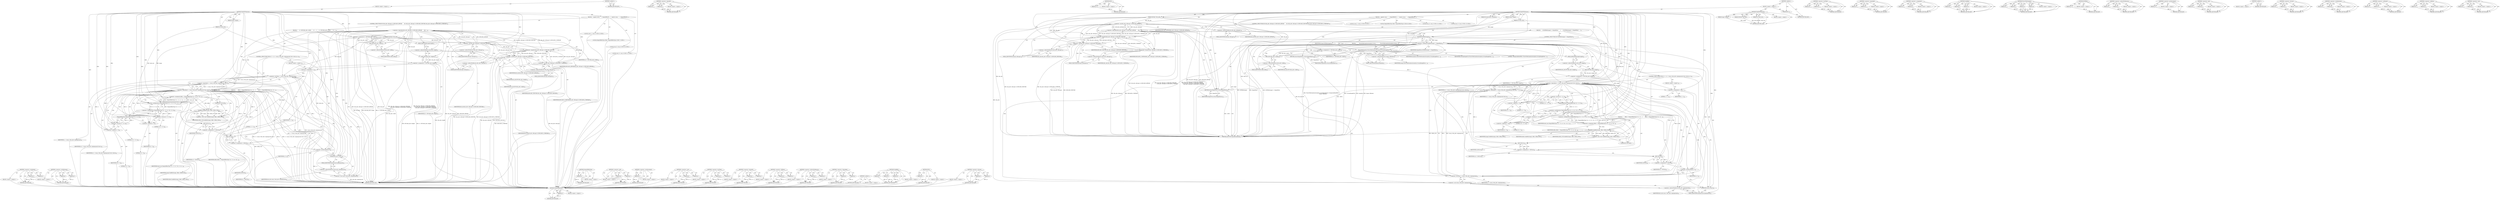 digraph "&lt;operator&gt;.cast" {
vulnerable_144 [label=<(METHOD,&lt;operator&gt;.assignment)>];
vulnerable_145 [label=<(PARAM,p1)>];
vulnerable_146 [label=<(PARAM,p2)>];
vulnerable_147 [label=<(BLOCK,&lt;empty&gt;,&lt;empty&gt;)>];
vulnerable_148 [label=<(METHOD_RETURN,ANY)>];
vulnerable_167 [label=<(METHOD,&lt;operator&gt;.multiplication)>];
vulnerable_168 [label=<(PARAM,p1)>];
vulnerable_169 [label=<(PARAM,p2)>];
vulnerable_170 [label=<(BLOCK,&lt;empty&gt;,&lt;empty&gt;)>];
vulnerable_171 [label=<(METHOD_RETURN,ANY)>];
vulnerable_6 [label=<(METHOD,&lt;global&gt;)<SUB>1</SUB>>];
vulnerable_7 [label=<(BLOCK,&lt;empty&gt;,&lt;empty&gt;)<SUB>1</SUB>>];
vulnerable_8 [label=<(METHOD,SkipDXTMipmaps)<SUB>1</SUB>>];
vulnerable_9 [label=<(PARAM,Image *image)<SUB>1</SUB>>];
vulnerable_10 [label=<(PARAM,DDSInfo *dds_info)<SUB>1</SUB>>];
vulnerable_11 [label=<(PARAM,int texel_size)<SUB>1</SUB>>];
vulnerable_12 [label=<(BLOCK,{
   register ssize_t
     i;

  MagickOffsetTy...,{
   register ssize_t
     i;

  MagickOffsetTy...)<SUB>2</SUB>>];
vulnerable_13 [label="<(LOCAL,ssize_t i: ssize_t)<SUB>4</SUB>>"];
vulnerable_14 [label="<(LOCAL,MagickOffsetType offset: MagickOffsetType)<SUB>7</SUB>>"];
vulnerable_15 [label="<(LOCAL,size_t h: size_t)<SUB>10</SUB>>"];
vulnerable_16 [label="<(LOCAL,size_t w: size_t)<SUB>11</SUB>>"];
vulnerable_17 [label=<(CONTROL_STRUCTURE,IF,if (dds_info-&gt;ddscaps1 &amp; DDSCAPS_MIPMAP
       &amp;&amp; (dds_info-&gt;ddscaps1 &amp; DDSCAPS_TEXTURE
| dds_info-&gt;ddscaps2 &amp; DDSCAPS2_CUBEMAP)))<SUB>16</SUB>>];
vulnerable_18 [label=<(&lt;operator&gt;.logicalAnd,dds_info-&gt;ddscaps1 &amp; DDSCAPS_MIPMAP
       &amp;&amp; (...)<SUB>16</SUB>>];
vulnerable_19 [label=<(&lt;operator&gt;.and,dds_info-&gt;ddscaps1 &amp; DDSCAPS_MIPMAP)<SUB>16</SUB>>];
vulnerable_20 [label=<(&lt;operator&gt;.indirectFieldAccess,dds_info-&gt;ddscaps1)<SUB>16</SUB>>];
vulnerable_21 [label=<(IDENTIFIER,dds_info,dds_info-&gt;ddscaps1 &amp; DDSCAPS_MIPMAP)<SUB>16</SUB>>];
vulnerable_22 [label=<(FIELD_IDENTIFIER,ddscaps1,ddscaps1)<SUB>16</SUB>>];
vulnerable_23 [label=<(IDENTIFIER,DDSCAPS_MIPMAP,dds_info-&gt;ddscaps1 &amp; DDSCAPS_MIPMAP)<SUB>16</SUB>>];
vulnerable_24 [label=<(&lt;operator&gt;.logicalOr,dds_info-&gt;ddscaps1 &amp; DDSCAPS_TEXTURE
          ...)<SUB>17</SUB>>];
vulnerable_25 [label=<(&lt;operator&gt;.and,dds_info-&gt;ddscaps1 &amp; DDSCAPS_TEXTURE)<SUB>17</SUB>>];
vulnerable_26 [label=<(&lt;operator&gt;.indirectFieldAccess,dds_info-&gt;ddscaps1)<SUB>17</SUB>>];
vulnerable_27 [label=<(IDENTIFIER,dds_info,dds_info-&gt;ddscaps1 &amp; DDSCAPS_TEXTURE)<SUB>17</SUB>>];
vulnerable_28 [label=<(FIELD_IDENTIFIER,ddscaps1,ddscaps1)<SUB>17</SUB>>];
vulnerable_29 [label=<(IDENTIFIER,DDSCAPS_TEXTURE,dds_info-&gt;ddscaps1 &amp; DDSCAPS_TEXTURE)<SUB>17</SUB>>];
vulnerable_30 [label=<(&lt;operator&gt;.and,dds_info-&gt;ddscaps2 &amp; DDSCAPS2_CUBEMAP)<SUB>18</SUB>>];
vulnerable_31 [label=<(&lt;operator&gt;.indirectFieldAccess,dds_info-&gt;ddscaps2)<SUB>18</SUB>>];
vulnerable_32 [label=<(IDENTIFIER,dds_info,dds_info-&gt;ddscaps2 &amp; DDSCAPS2_CUBEMAP)<SUB>18</SUB>>];
vulnerable_33 [label=<(FIELD_IDENTIFIER,ddscaps2,ddscaps2)<SUB>18</SUB>>];
vulnerable_34 [label=<(IDENTIFIER,DDSCAPS2_CUBEMAP,dds_info-&gt;ddscaps2 &amp; DDSCAPS2_CUBEMAP)<SUB>18</SUB>>];
vulnerable_35 [label=<(BLOCK,{
       w = DIV2(dds_info-&gt;width);
       h = ...,{
       w = DIV2(dds_info-&gt;width);
       h = ...)<SUB>19</SUB>>];
vulnerable_36 [label=<(&lt;operator&gt;.assignment,w = DIV2(dds_info-&gt;width))<SUB>20</SUB>>];
vulnerable_37 [label=<(IDENTIFIER,w,w = DIV2(dds_info-&gt;width))<SUB>20</SUB>>];
vulnerable_38 [label=<(DIV2,DIV2(dds_info-&gt;width))<SUB>20</SUB>>];
vulnerable_39 [label=<(&lt;operator&gt;.indirectFieldAccess,dds_info-&gt;width)<SUB>20</SUB>>];
vulnerable_40 [label=<(IDENTIFIER,dds_info,DIV2(dds_info-&gt;width))<SUB>20</SUB>>];
vulnerable_41 [label=<(FIELD_IDENTIFIER,width,width)<SUB>20</SUB>>];
vulnerable_42 [label=<(&lt;operator&gt;.assignment,h = DIV2(dds_info-&gt;height))<SUB>21</SUB>>];
vulnerable_43 [label=<(IDENTIFIER,h,h = DIV2(dds_info-&gt;height))<SUB>21</SUB>>];
vulnerable_44 [label=<(DIV2,DIV2(dds_info-&gt;height))<SUB>21</SUB>>];
vulnerable_45 [label=<(&lt;operator&gt;.indirectFieldAccess,dds_info-&gt;height)<SUB>21</SUB>>];
vulnerable_46 [label=<(IDENTIFIER,dds_info,DIV2(dds_info-&gt;height))<SUB>21</SUB>>];
vulnerable_47 [label=<(FIELD_IDENTIFIER,height,height)<SUB>21</SUB>>];
vulnerable_48 [label=<(CONTROL_STRUCTURE,FOR,for (i = 1;(i &lt; (ssize_t) dds_info-&gt;mipmapcount) &amp;&amp; w &amp;&amp; h;i++))<SUB>26</SUB>>];
vulnerable_49 [label=<(BLOCK,&lt;empty&gt;,&lt;empty&gt;)<SUB>26</SUB>>];
vulnerable_50 [label=<(&lt;operator&gt;.assignment,i = 1)<SUB>26</SUB>>];
vulnerable_51 [label=<(IDENTIFIER,i,i = 1)<SUB>26</SUB>>];
vulnerable_52 [label=<(LITERAL,1,i = 1)<SUB>26</SUB>>];
vulnerable_53 [label=<(&lt;operator&gt;.logicalAnd,(i &lt; (ssize_t) dds_info-&gt;mipmapcount) &amp;&amp; w &amp;&amp; h)<SUB>26</SUB>>];
vulnerable_54 [label=<(&lt;operator&gt;.logicalAnd,(i &lt; (ssize_t) dds_info-&gt;mipmapcount) &amp;&amp; w)<SUB>26</SUB>>];
vulnerable_55 [label=<(&lt;operator&gt;.lessThan,i &lt; (ssize_t) dds_info-&gt;mipmapcount)<SUB>26</SUB>>];
vulnerable_56 [label=<(IDENTIFIER,i,i &lt; (ssize_t) dds_info-&gt;mipmapcount)<SUB>26</SUB>>];
vulnerable_57 [label=<(&lt;operator&gt;.cast,(ssize_t) dds_info-&gt;mipmapcount)<SUB>26</SUB>>];
vulnerable_58 [label=<(UNKNOWN,ssize_t,ssize_t)<SUB>26</SUB>>];
vulnerable_59 [label=<(&lt;operator&gt;.indirectFieldAccess,dds_info-&gt;mipmapcount)<SUB>26</SUB>>];
vulnerable_60 [label=<(IDENTIFIER,dds_info,(ssize_t) dds_info-&gt;mipmapcount)<SUB>26</SUB>>];
vulnerable_61 [label=<(FIELD_IDENTIFIER,mipmapcount,mipmapcount)<SUB>26</SUB>>];
vulnerable_62 [label=<(IDENTIFIER,w,(i &lt; (ssize_t) dds_info-&gt;mipmapcount) &amp;&amp; w)<SUB>26</SUB>>];
vulnerable_63 [label=<(IDENTIFIER,h,(i &lt; (ssize_t) dds_info-&gt;mipmapcount) &amp;&amp; w &amp;&amp; h)<SUB>26</SUB>>];
vulnerable_64 [label=<(&lt;operator&gt;.postIncrement,i++)<SUB>26</SUB>>];
vulnerable_65 [label=<(IDENTIFIER,i,i++)<SUB>26</SUB>>];
vulnerable_66 [label=<(BLOCK,{
        offset = (MagickOffsetType) ((w + 3) ...,{
        offset = (MagickOffsetType) ((w + 3) ...)<SUB>27</SUB>>];
vulnerable_67 [label=<(&lt;operator&gt;.assignment,offset = (MagickOffsetType) ((w + 3) / 4) * ((h...)<SUB>28</SUB>>];
vulnerable_68 [label=<(IDENTIFIER,offset,offset = (MagickOffsetType) ((w + 3) / 4) * ((h...)<SUB>28</SUB>>];
vulnerable_69 [label=<(&lt;operator&gt;.multiplication,(MagickOffsetType) ((w + 3) / 4) * ((h + 3) / 4...)<SUB>28</SUB>>];
vulnerable_70 [label=<(&lt;operator&gt;.multiplication,(MagickOffsetType) ((w + 3) / 4) * ((h + 3) / 4))<SUB>28</SUB>>];
vulnerable_71 [label=<(MagickOffsetType,(MagickOffsetType) ((w + 3) / 4))<SUB>28</SUB>>];
vulnerable_72 [label=<(&lt;operator&gt;.division,(w + 3) / 4)<SUB>28</SUB>>];
vulnerable_73 [label=<(&lt;operator&gt;.addition,w + 3)<SUB>28</SUB>>];
vulnerable_74 [label=<(IDENTIFIER,w,w + 3)<SUB>28</SUB>>];
vulnerable_75 [label=<(LITERAL,3,w + 3)<SUB>28</SUB>>];
vulnerable_76 [label=<(LITERAL,4,(w + 3) / 4)<SUB>28</SUB>>];
vulnerable_77 [label=<(&lt;operator&gt;.division,(h + 3) / 4)<SUB>28</SUB>>];
vulnerable_78 [label=<(&lt;operator&gt;.addition,h + 3)<SUB>28</SUB>>];
vulnerable_79 [label=<(IDENTIFIER,h,h + 3)<SUB>28</SUB>>];
vulnerable_80 [label=<(LITERAL,3,h + 3)<SUB>28</SUB>>];
vulnerable_81 [label=<(LITERAL,4,(h + 3) / 4)<SUB>28</SUB>>];
vulnerable_82 [label=<(IDENTIFIER,texel_size,(MagickOffsetType) ((w + 3) / 4) * ((h + 3) / 4...)<SUB>28</SUB>>];
vulnerable_83 [label=<(&lt;operator&gt;.cast,(void) SeekBlob(image, offset, SEEK_CUR))<SUB>29</SUB>>];
vulnerable_84 [label=<(UNKNOWN,void,void)<SUB>29</SUB>>];
vulnerable_85 [label=<(SeekBlob,SeekBlob(image, offset, SEEK_CUR))<SUB>29</SUB>>];
vulnerable_86 [label=<(IDENTIFIER,image,SeekBlob(image, offset, SEEK_CUR))<SUB>29</SUB>>];
vulnerable_87 [label=<(IDENTIFIER,offset,SeekBlob(image, offset, SEEK_CUR))<SUB>29</SUB>>];
vulnerable_88 [label=<(IDENTIFIER,SEEK_CUR,SeekBlob(image, offset, SEEK_CUR))<SUB>29</SUB>>];
vulnerable_89 [label=<(&lt;operator&gt;.assignment,w = DIV2(w))<SUB>31</SUB>>];
vulnerable_90 [label=<(IDENTIFIER,w,w = DIV2(w))<SUB>31</SUB>>];
vulnerable_91 [label=<(DIV2,DIV2(w))<SUB>31</SUB>>];
vulnerable_92 [label=<(IDENTIFIER,w,DIV2(w))<SUB>31</SUB>>];
vulnerable_93 [label=<(&lt;operator&gt;.assignment,h = DIV2(h))<SUB>32</SUB>>];
vulnerable_94 [label=<(IDENTIFIER,h,h = DIV2(h))<SUB>32</SUB>>];
vulnerable_95 [label=<(DIV2,DIV2(h))<SUB>32</SUB>>];
vulnerable_96 [label=<(IDENTIFIER,h,DIV2(h))<SUB>32</SUB>>];
vulnerable_97 [label=<(METHOD_RETURN,void)<SUB>1</SUB>>];
vulnerable_99 [label=<(METHOD_RETURN,ANY)<SUB>1</SUB>>];
vulnerable_172 [label=<(METHOD,MagickOffsetType)>];
vulnerable_173 [label=<(PARAM,p1)>];
vulnerable_174 [label=<(BLOCK,&lt;empty&gt;,&lt;empty&gt;)>];
vulnerable_175 [label=<(METHOD_RETURN,ANY)>];
vulnerable_129 [label=<(METHOD,&lt;operator&gt;.and)>];
vulnerable_130 [label=<(PARAM,p1)>];
vulnerable_131 [label=<(PARAM,p2)>];
vulnerable_132 [label=<(BLOCK,&lt;empty&gt;,&lt;empty&gt;)>];
vulnerable_133 [label=<(METHOD_RETURN,ANY)>];
vulnerable_163 [label=<(METHOD,&lt;operator&gt;.postIncrement)>];
vulnerable_164 [label=<(PARAM,p1)>];
vulnerable_165 [label=<(BLOCK,&lt;empty&gt;,&lt;empty&gt;)>];
vulnerable_166 [label=<(METHOD_RETURN,ANY)>];
vulnerable_158 [label=<(METHOD,&lt;operator&gt;.cast)>];
vulnerable_159 [label=<(PARAM,p1)>];
vulnerable_160 [label=<(PARAM,p2)>];
vulnerable_161 [label=<(BLOCK,&lt;empty&gt;,&lt;empty&gt;)>];
vulnerable_162 [label=<(METHOD_RETURN,ANY)>];
vulnerable_153 [label=<(METHOD,&lt;operator&gt;.lessThan)>];
vulnerable_154 [label=<(PARAM,p1)>];
vulnerable_155 [label=<(PARAM,p2)>];
vulnerable_156 [label=<(BLOCK,&lt;empty&gt;,&lt;empty&gt;)>];
vulnerable_157 [label=<(METHOD_RETURN,ANY)>];
vulnerable_139 [label=<(METHOD,&lt;operator&gt;.logicalOr)>];
vulnerable_140 [label=<(PARAM,p1)>];
vulnerable_141 [label=<(PARAM,p2)>];
vulnerable_142 [label=<(BLOCK,&lt;empty&gt;,&lt;empty&gt;)>];
vulnerable_143 [label=<(METHOD_RETURN,ANY)>];
vulnerable_181 [label=<(METHOD,&lt;operator&gt;.addition)>];
vulnerable_182 [label=<(PARAM,p1)>];
vulnerable_183 [label=<(PARAM,p2)>];
vulnerable_184 [label=<(BLOCK,&lt;empty&gt;,&lt;empty&gt;)>];
vulnerable_185 [label=<(METHOD_RETURN,ANY)>];
vulnerable_134 [label=<(METHOD,&lt;operator&gt;.indirectFieldAccess)>];
vulnerable_135 [label=<(PARAM,p1)>];
vulnerable_136 [label=<(PARAM,p2)>];
vulnerable_137 [label=<(BLOCK,&lt;empty&gt;,&lt;empty&gt;)>];
vulnerable_138 [label=<(METHOD_RETURN,ANY)>];
vulnerable_124 [label=<(METHOD,&lt;operator&gt;.logicalAnd)>];
vulnerable_125 [label=<(PARAM,p1)>];
vulnerable_126 [label=<(PARAM,p2)>];
vulnerable_127 [label=<(BLOCK,&lt;empty&gt;,&lt;empty&gt;)>];
vulnerable_128 [label=<(METHOD_RETURN,ANY)>];
vulnerable_118 [label=<(METHOD,&lt;global&gt;)<SUB>1</SUB>>];
vulnerable_119 [label=<(BLOCK,&lt;empty&gt;,&lt;empty&gt;)>];
vulnerable_120 [label=<(METHOD_RETURN,ANY)>];
vulnerable_186 [label=<(METHOD,SeekBlob)>];
vulnerable_187 [label=<(PARAM,p1)>];
vulnerable_188 [label=<(PARAM,p2)>];
vulnerable_189 [label=<(PARAM,p3)>];
vulnerable_190 [label=<(BLOCK,&lt;empty&gt;,&lt;empty&gt;)>];
vulnerable_191 [label=<(METHOD_RETURN,ANY)>];
vulnerable_149 [label=<(METHOD,DIV2)>];
vulnerable_150 [label=<(PARAM,p1)>];
vulnerable_151 [label=<(BLOCK,&lt;empty&gt;,&lt;empty&gt;)>];
vulnerable_152 [label=<(METHOD_RETURN,ANY)>];
vulnerable_176 [label=<(METHOD,&lt;operator&gt;.division)>];
vulnerable_177 [label=<(PARAM,p1)>];
vulnerable_178 [label=<(PARAM,p2)>];
vulnerable_179 [label=<(BLOCK,&lt;empty&gt;,&lt;empty&gt;)>];
vulnerable_180 [label=<(METHOD_RETURN,ANY)>];
fixed_220 [label=<(METHOD,MagickOffsetType)>];
fixed_221 [label=<(PARAM,p1)>];
fixed_222 [label=<(BLOCK,&lt;empty&gt;,&lt;empty&gt;)>];
fixed_223 [label=<(METHOD_RETURN,ANY)>];
fixed_171 [label=<(METHOD,&lt;operator&gt;.logicalOr)>];
fixed_172 [label=<(PARAM,p1)>];
fixed_173 [label=<(PARAM,p2)>];
fixed_174 [label=<(BLOCK,&lt;empty&gt;,&lt;empty&gt;)>];
fixed_175 [label=<(METHOD_RETURN,ANY)>];
fixed_197 [label=<(METHOD,DIV2)>];
fixed_198 [label=<(PARAM,p1)>];
fixed_199 [label=<(BLOCK,&lt;empty&gt;,&lt;empty&gt;)>];
fixed_200 [label=<(METHOD_RETURN,ANY)>];
fixed_6 [label=<(METHOD,&lt;global&gt;)<SUB>1</SUB>>];
fixed_7 [label=<(BLOCK,&lt;empty&gt;,&lt;empty&gt;)<SUB>1</SUB>>];
fixed_8 [label=<(METHOD,SkipDXTMipmaps)<SUB>1</SUB>>];
fixed_9 [label=<(PARAM,Image *image)<SUB>1</SUB>>];
fixed_10 [label=<(PARAM,DDSInfo *dds_info)<SUB>1</SUB>>];
fixed_11 [label=<(PARAM,int texel_size)<SUB>1</SUB>>];
fixed_12 [label=<(BLOCK,&lt;empty&gt;,&lt;empty&gt;)>];
fixed_13 [label=<(METHOD_RETURN,void)<SUB>1</SUB>>];
fixed_15 [label=<(UNKNOWN,),))<SUB>1</SUB>>];
fixed_16 [label=<(METHOD,SkipDXTMipmaps)<SUB>2</SUB>>];
fixed_17 [label=<(PARAM,Image *image)<SUB>2</SUB>>];
fixed_18 [label=<(PARAM,DDSInfo *dds_info)<SUB>2</SUB>>];
fixed_19 [label=<(PARAM,int texel_size)<SUB>3</SUB>>];
fixed_20 [label=<(PARAM,ExceptionInfo *exception)<SUB>3</SUB>>];
fixed_21 [label=<(BLOCK,{
   register ssize_t
     i;

  MagickOffsetTy...,{
   register ssize_t
     i;

  MagickOffsetTy...)<SUB>4</SUB>>];
fixed_22 [label="<(LOCAL,ssize_t i: ssize_t)<SUB>6</SUB>>"];
fixed_23 [label="<(LOCAL,MagickOffsetType offset: MagickOffsetType)<SUB>9</SUB>>"];
fixed_24 [label="<(LOCAL,size_t h: size_t)<SUB>12</SUB>>"];
fixed_25 [label="<(LOCAL,size_t w: size_t)<SUB>13</SUB>>"];
fixed_26 [label=<(CONTROL_STRUCTURE,IF,if (dds_info-&gt;ddscaps1 &amp; DDSCAPS_MIPMAP
       &amp;&amp; (dds_info-&gt;ddscaps1 &amp; DDSCAPS_TEXTURE
| dds_info-&gt;ddscaps2 &amp; DDSCAPS2_CUBEMAP)))<SUB>18</SUB>>];
fixed_27 [label=<(&lt;operator&gt;.logicalAnd,dds_info-&gt;ddscaps1 &amp; DDSCAPS_MIPMAP
       &amp;&amp; (...)<SUB>18</SUB>>];
fixed_28 [label=<(&lt;operator&gt;.and,dds_info-&gt;ddscaps1 &amp; DDSCAPS_MIPMAP)<SUB>18</SUB>>];
fixed_29 [label=<(&lt;operator&gt;.indirectFieldAccess,dds_info-&gt;ddscaps1)<SUB>18</SUB>>];
fixed_30 [label=<(IDENTIFIER,dds_info,dds_info-&gt;ddscaps1 &amp; DDSCAPS_MIPMAP)<SUB>18</SUB>>];
fixed_31 [label=<(FIELD_IDENTIFIER,ddscaps1,ddscaps1)<SUB>18</SUB>>];
fixed_32 [label=<(IDENTIFIER,DDSCAPS_MIPMAP,dds_info-&gt;ddscaps1 &amp; DDSCAPS_MIPMAP)<SUB>18</SUB>>];
fixed_33 [label=<(&lt;operator&gt;.logicalOr,dds_info-&gt;ddscaps1 &amp; DDSCAPS_TEXTURE
          ...)<SUB>19</SUB>>];
fixed_34 [label=<(&lt;operator&gt;.and,dds_info-&gt;ddscaps1 &amp; DDSCAPS_TEXTURE)<SUB>19</SUB>>];
fixed_35 [label=<(&lt;operator&gt;.indirectFieldAccess,dds_info-&gt;ddscaps1)<SUB>19</SUB>>];
fixed_36 [label=<(IDENTIFIER,dds_info,dds_info-&gt;ddscaps1 &amp; DDSCAPS_TEXTURE)<SUB>19</SUB>>];
fixed_37 [label=<(FIELD_IDENTIFIER,ddscaps1,ddscaps1)<SUB>19</SUB>>];
fixed_38 [label=<(IDENTIFIER,DDSCAPS_TEXTURE,dds_info-&gt;ddscaps1 &amp; DDSCAPS_TEXTURE)<SUB>19</SUB>>];
fixed_39 [label=<(&lt;operator&gt;.and,dds_info-&gt;ddscaps2 &amp; DDSCAPS2_CUBEMAP)<SUB>20</SUB>>];
fixed_40 [label=<(&lt;operator&gt;.indirectFieldAccess,dds_info-&gt;ddscaps2)<SUB>20</SUB>>];
fixed_41 [label=<(IDENTIFIER,dds_info,dds_info-&gt;ddscaps2 &amp; DDSCAPS2_CUBEMAP)<SUB>20</SUB>>];
fixed_42 [label=<(FIELD_IDENTIFIER,ddscaps2,ddscaps2)<SUB>20</SUB>>];
fixed_43 [label=<(IDENTIFIER,DDSCAPS2_CUBEMAP,dds_info-&gt;ddscaps2 &amp; DDSCAPS2_CUBEMAP)<SUB>20</SUB>>];
fixed_44 [label=<(BLOCK,{
      if (EOFBlob(image) != MagickFalse)
    ...,{
      if (EOFBlob(image) != MagickFalse)
    ...)<SUB>21</SUB>>];
fixed_45 [label=<(CONTROL_STRUCTURE,IF,if (EOFBlob(image) != MagickFalse))<SUB>22</SUB>>];
fixed_46 [label=<(&lt;operator&gt;.notEquals,EOFBlob(image) != MagickFalse)<SUB>22</SUB>>];
fixed_47 [label=<(EOFBlob,EOFBlob(image))<SUB>22</SUB>>];
fixed_48 [label=<(IDENTIFIER,image,EOFBlob(image))<SUB>22</SUB>>];
fixed_49 [label=<(IDENTIFIER,MagickFalse,EOFBlob(image) != MagickFalse)<SUB>22</SUB>>];
fixed_50 [label=<(BLOCK,{
          ThrowFileException(exception,Corrup...,{
          ThrowFileException(exception,Corrup...)<SUB>23</SUB>>];
fixed_51 [label=<(ThrowFileException,ThrowFileException(exception,CorruptImageError,...)<SUB>24</SUB>>];
fixed_52 [label=<(IDENTIFIER,exception,ThrowFileException(exception,CorruptImageError,...)<SUB>24</SUB>>];
fixed_53 [label=<(IDENTIFIER,CorruptImageError,ThrowFileException(exception,CorruptImageError,...)<SUB>24</SUB>>];
fixed_54 [label=<(LITERAL,&quot;UnexpectedEndOfFile&quot;,ThrowFileException(exception,CorruptImageError,...)<SUB>24</SUB>>];
fixed_55 [label=<(&lt;operator&gt;.indirectFieldAccess,image-&gt;filename)<SUB>25</SUB>>];
fixed_56 [label=<(IDENTIFIER,image,ThrowFileException(exception,CorruptImageError,...)<SUB>25</SUB>>];
fixed_57 [label=<(FIELD_IDENTIFIER,filename,filename)<SUB>25</SUB>>];
fixed_58 [label=<(RETURN,return(MagickFalse);,return(MagickFalse);)<SUB>26</SUB>>];
fixed_59 [label=<(IDENTIFIER,MagickFalse,return(MagickFalse);)<SUB>26</SUB>>];
fixed_60 [label=<(&lt;operator&gt;.assignment,w = DIV2(dds_info-&gt;width))<SUB>28</SUB>>];
fixed_61 [label=<(IDENTIFIER,w,w = DIV2(dds_info-&gt;width))<SUB>28</SUB>>];
fixed_62 [label=<(DIV2,DIV2(dds_info-&gt;width))<SUB>28</SUB>>];
fixed_63 [label=<(&lt;operator&gt;.indirectFieldAccess,dds_info-&gt;width)<SUB>28</SUB>>];
fixed_64 [label=<(IDENTIFIER,dds_info,DIV2(dds_info-&gt;width))<SUB>28</SUB>>];
fixed_65 [label=<(FIELD_IDENTIFIER,width,width)<SUB>28</SUB>>];
fixed_66 [label=<(&lt;operator&gt;.assignment,h = DIV2(dds_info-&gt;height))<SUB>29</SUB>>];
fixed_67 [label=<(IDENTIFIER,h,h = DIV2(dds_info-&gt;height))<SUB>29</SUB>>];
fixed_68 [label=<(DIV2,DIV2(dds_info-&gt;height))<SUB>29</SUB>>];
fixed_69 [label=<(&lt;operator&gt;.indirectFieldAccess,dds_info-&gt;height)<SUB>29</SUB>>];
fixed_70 [label=<(IDENTIFIER,dds_info,DIV2(dds_info-&gt;height))<SUB>29</SUB>>];
fixed_71 [label=<(FIELD_IDENTIFIER,height,height)<SUB>29</SUB>>];
fixed_72 [label=<(CONTROL_STRUCTURE,FOR,for (i = 1;(i &lt; (ssize_t) dds_info-&gt;mipmapcount) &amp;&amp; w &amp;&amp; h;i++))<SUB>34</SUB>>];
fixed_73 [label=<(BLOCK,&lt;empty&gt;,&lt;empty&gt;)<SUB>34</SUB>>];
fixed_74 [label=<(&lt;operator&gt;.assignment,i = 1)<SUB>34</SUB>>];
fixed_75 [label=<(IDENTIFIER,i,i = 1)<SUB>34</SUB>>];
fixed_76 [label=<(LITERAL,1,i = 1)<SUB>34</SUB>>];
fixed_77 [label=<(&lt;operator&gt;.logicalAnd,(i &lt; (ssize_t) dds_info-&gt;mipmapcount) &amp;&amp; w &amp;&amp; h)<SUB>34</SUB>>];
fixed_78 [label=<(&lt;operator&gt;.logicalAnd,(i &lt; (ssize_t) dds_info-&gt;mipmapcount) &amp;&amp; w)<SUB>34</SUB>>];
fixed_79 [label=<(&lt;operator&gt;.lessThan,i &lt; (ssize_t) dds_info-&gt;mipmapcount)<SUB>34</SUB>>];
fixed_80 [label=<(IDENTIFIER,i,i &lt; (ssize_t) dds_info-&gt;mipmapcount)<SUB>34</SUB>>];
fixed_81 [label=<(&lt;operator&gt;.cast,(ssize_t) dds_info-&gt;mipmapcount)<SUB>34</SUB>>];
fixed_82 [label=<(UNKNOWN,ssize_t,ssize_t)<SUB>34</SUB>>];
fixed_83 [label=<(&lt;operator&gt;.indirectFieldAccess,dds_info-&gt;mipmapcount)<SUB>34</SUB>>];
fixed_84 [label=<(IDENTIFIER,dds_info,(ssize_t) dds_info-&gt;mipmapcount)<SUB>34</SUB>>];
fixed_85 [label=<(FIELD_IDENTIFIER,mipmapcount,mipmapcount)<SUB>34</SUB>>];
fixed_86 [label=<(IDENTIFIER,w,(i &lt; (ssize_t) dds_info-&gt;mipmapcount) &amp;&amp; w)<SUB>34</SUB>>];
fixed_87 [label=<(IDENTIFIER,h,(i &lt; (ssize_t) dds_info-&gt;mipmapcount) &amp;&amp; w &amp;&amp; h)<SUB>34</SUB>>];
fixed_88 [label=<(&lt;operator&gt;.postIncrement,i++)<SUB>34</SUB>>];
fixed_89 [label=<(IDENTIFIER,i,i++)<SUB>34</SUB>>];
fixed_90 [label=<(BLOCK,{
        offset = (MagickOffsetType) ((w + 3) ...,{
        offset = (MagickOffsetType) ((w + 3) ...)<SUB>35</SUB>>];
fixed_91 [label=<(&lt;operator&gt;.assignment,offset = (MagickOffsetType) ((w + 3) / 4) * ((h...)<SUB>36</SUB>>];
fixed_92 [label=<(IDENTIFIER,offset,offset = (MagickOffsetType) ((w + 3) / 4) * ((h...)<SUB>36</SUB>>];
fixed_93 [label=<(&lt;operator&gt;.multiplication,(MagickOffsetType) ((w + 3) / 4) * ((h + 3) / 4...)<SUB>36</SUB>>];
fixed_94 [label=<(&lt;operator&gt;.multiplication,(MagickOffsetType) ((w + 3) / 4) * ((h + 3) / 4))<SUB>36</SUB>>];
fixed_95 [label=<(MagickOffsetType,(MagickOffsetType) ((w + 3) / 4))<SUB>36</SUB>>];
fixed_96 [label=<(&lt;operator&gt;.division,(w + 3) / 4)<SUB>36</SUB>>];
fixed_97 [label=<(&lt;operator&gt;.addition,w + 3)<SUB>36</SUB>>];
fixed_98 [label=<(IDENTIFIER,w,w + 3)<SUB>36</SUB>>];
fixed_99 [label=<(LITERAL,3,w + 3)<SUB>36</SUB>>];
fixed_100 [label=<(LITERAL,4,(w + 3) / 4)<SUB>36</SUB>>];
fixed_101 [label=<(&lt;operator&gt;.division,(h + 3) / 4)<SUB>36</SUB>>];
fixed_102 [label=<(&lt;operator&gt;.addition,h + 3)<SUB>36</SUB>>];
fixed_103 [label=<(IDENTIFIER,h,h + 3)<SUB>36</SUB>>];
fixed_104 [label=<(LITERAL,3,h + 3)<SUB>36</SUB>>];
fixed_105 [label=<(LITERAL,4,(h + 3) / 4)<SUB>36</SUB>>];
fixed_106 [label=<(IDENTIFIER,texel_size,(MagickOffsetType) ((w + 3) / 4) * ((h + 3) / 4...)<SUB>36</SUB>>];
fixed_107 [label=<(&lt;operator&gt;.cast,(void) SeekBlob(image, offset, SEEK_CUR))<SUB>37</SUB>>];
fixed_108 [label=<(UNKNOWN,void,void)<SUB>37</SUB>>];
fixed_109 [label=<(SeekBlob,SeekBlob(image, offset, SEEK_CUR))<SUB>37</SUB>>];
fixed_110 [label=<(IDENTIFIER,image,SeekBlob(image, offset, SEEK_CUR))<SUB>37</SUB>>];
fixed_111 [label=<(IDENTIFIER,offset,SeekBlob(image, offset, SEEK_CUR))<SUB>37</SUB>>];
fixed_112 [label=<(IDENTIFIER,SEEK_CUR,SeekBlob(image, offset, SEEK_CUR))<SUB>37</SUB>>];
fixed_113 [label=<(&lt;operator&gt;.assignment,w = DIV2(w))<SUB>39</SUB>>];
fixed_114 [label=<(IDENTIFIER,w,w = DIV2(w))<SUB>39</SUB>>];
fixed_115 [label=<(DIV2,DIV2(w))<SUB>39</SUB>>];
fixed_116 [label=<(IDENTIFIER,w,DIV2(w))<SUB>39</SUB>>];
fixed_117 [label=<(&lt;operator&gt;.assignment,h = DIV2(h))<SUB>40</SUB>>];
fixed_118 [label=<(IDENTIFIER,h,h = DIV2(h))<SUB>40</SUB>>];
fixed_119 [label=<(DIV2,DIV2(h))<SUB>40</SUB>>];
fixed_120 [label=<(IDENTIFIER,h,DIV2(h))<SUB>40</SUB>>];
fixed_121 [label=<(RETURN,return(MagickTrue);,return(MagickTrue);)<SUB>43</SUB>>];
fixed_122 [label=<(IDENTIFIER,MagickTrue,return(MagickTrue);)<SUB>43</SUB>>];
fixed_123 [label=<(METHOD_RETURN,MagickBooleanType)<SUB>2</SUB>>];
fixed_125 [label=<(METHOD_RETURN,ANY)<SUB>1</SUB>>];
fixed_201 [label=<(METHOD,&lt;operator&gt;.lessThan)>];
fixed_202 [label=<(PARAM,p1)>];
fixed_203 [label=<(PARAM,p2)>];
fixed_204 [label=<(BLOCK,&lt;empty&gt;,&lt;empty&gt;)>];
fixed_205 [label=<(METHOD_RETURN,ANY)>];
fixed_156 [label=<(METHOD,&lt;operator&gt;.logicalAnd)>];
fixed_157 [label=<(PARAM,p1)>];
fixed_158 [label=<(PARAM,p2)>];
fixed_159 [label=<(BLOCK,&lt;empty&gt;,&lt;empty&gt;)>];
fixed_160 [label=<(METHOD_RETURN,ANY)>];
fixed_192 [label=<(METHOD,&lt;operator&gt;.assignment)>];
fixed_193 [label=<(PARAM,p1)>];
fixed_194 [label=<(PARAM,p2)>];
fixed_195 [label=<(BLOCK,&lt;empty&gt;,&lt;empty&gt;)>];
fixed_196 [label=<(METHOD_RETURN,ANY)>];
fixed_234 [label=<(METHOD,SeekBlob)>];
fixed_235 [label=<(PARAM,p1)>];
fixed_236 [label=<(PARAM,p2)>];
fixed_237 [label=<(PARAM,p3)>];
fixed_238 [label=<(BLOCK,&lt;empty&gt;,&lt;empty&gt;)>];
fixed_239 [label=<(METHOD_RETURN,ANY)>];
fixed_185 [label=<(METHOD,ThrowFileException)>];
fixed_186 [label=<(PARAM,p1)>];
fixed_187 [label=<(PARAM,p2)>];
fixed_188 [label=<(PARAM,p3)>];
fixed_189 [label=<(PARAM,p4)>];
fixed_190 [label=<(BLOCK,&lt;empty&gt;,&lt;empty&gt;)>];
fixed_191 [label=<(METHOD_RETURN,ANY)>];
fixed_181 [label=<(METHOD,EOFBlob)>];
fixed_182 [label=<(PARAM,p1)>];
fixed_183 [label=<(BLOCK,&lt;empty&gt;,&lt;empty&gt;)>];
fixed_184 [label=<(METHOD_RETURN,ANY)>];
fixed_166 [label=<(METHOD,&lt;operator&gt;.indirectFieldAccess)>];
fixed_167 [label=<(PARAM,p1)>];
fixed_168 [label=<(PARAM,p2)>];
fixed_169 [label=<(BLOCK,&lt;empty&gt;,&lt;empty&gt;)>];
fixed_170 [label=<(METHOD_RETURN,ANY)>];
fixed_211 [label=<(METHOD,&lt;operator&gt;.postIncrement)>];
fixed_212 [label=<(PARAM,p1)>];
fixed_213 [label=<(BLOCK,&lt;empty&gt;,&lt;empty&gt;)>];
fixed_214 [label=<(METHOD_RETURN,ANY)>];
fixed_161 [label=<(METHOD,&lt;operator&gt;.and)>];
fixed_162 [label=<(PARAM,p1)>];
fixed_163 [label=<(PARAM,p2)>];
fixed_164 [label=<(BLOCK,&lt;empty&gt;,&lt;empty&gt;)>];
fixed_165 [label=<(METHOD_RETURN,ANY)>];
fixed_150 [label=<(METHOD,&lt;global&gt;)<SUB>1</SUB>>];
fixed_151 [label=<(BLOCK,&lt;empty&gt;,&lt;empty&gt;)>];
fixed_152 [label=<(METHOD_RETURN,ANY)>];
fixed_224 [label=<(METHOD,&lt;operator&gt;.division)>];
fixed_225 [label=<(PARAM,p1)>];
fixed_226 [label=<(PARAM,p2)>];
fixed_227 [label=<(BLOCK,&lt;empty&gt;,&lt;empty&gt;)>];
fixed_228 [label=<(METHOD_RETURN,ANY)>];
fixed_215 [label=<(METHOD,&lt;operator&gt;.multiplication)>];
fixed_216 [label=<(PARAM,p1)>];
fixed_217 [label=<(PARAM,p2)>];
fixed_218 [label=<(BLOCK,&lt;empty&gt;,&lt;empty&gt;)>];
fixed_219 [label=<(METHOD_RETURN,ANY)>];
fixed_176 [label=<(METHOD,&lt;operator&gt;.notEquals)>];
fixed_177 [label=<(PARAM,p1)>];
fixed_178 [label=<(PARAM,p2)>];
fixed_179 [label=<(BLOCK,&lt;empty&gt;,&lt;empty&gt;)>];
fixed_180 [label=<(METHOD_RETURN,ANY)>];
fixed_229 [label=<(METHOD,&lt;operator&gt;.addition)>];
fixed_230 [label=<(PARAM,p1)>];
fixed_231 [label=<(PARAM,p2)>];
fixed_232 [label=<(BLOCK,&lt;empty&gt;,&lt;empty&gt;)>];
fixed_233 [label=<(METHOD_RETURN,ANY)>];
fixed_206 [label=<(METHOD,&lt;operator&gt;.cast)>];
fixed_207 [label=<(PARAM,p1)>];
fixed_208 [label=<(PARAM,p2)>];
fixed_209 [label=<(BLOCK,&lt;empty&gt;,&lt;empty&gt;)>];
fixed_210 [label=<(METHOD_RETURN,ANY)>];
vulnerable_144 -> vulnerable_145  [key=0, label="AST: "];
vulnerable_144 -> vulnerable_145  [key=1, label="DDG: "];
vulnerable_144 -> vulnerable_147  [key=0, label="AST: "];
vulnerable_144 -> vulnerable_146  [key=0, label="AST: "];
vulnerable_144 -> vulnerable_146  [key=1, label="DDG: "];
vulnerable_144 -> vulnerable_148  [key=0, label="AST: "];
vulnerable_144 -> vulnerable_148  [key=1, label="CFG: "];
vulnerable_145 -> vulnerable_148  [key=0, label="DDG: p1"];
vulnerable_146 -> vulnerable_148  [key=0, label="DDG: p2"];
vulnerable_147 -> fixed_220  [key=0];
vulnerable_148 -> fixed_220  [key=0];
vulnerable_167 -> vulnerable_168  [key=0, label="AST: "];
vulnerable_167 -> vulnerable_168  [key=1, label="DDG: "];
vulnerable_167 -> vulnerable_170  [key=0, label="AST: "];
vulnerable_167 -> vulnerable_169  [key=0, label="AST: "];
vulnerable_167 -> vulnerable_169  [key=1, label="DDG: "];
vulnerable_167 -> vulnerable_171  [key=0, label="AST: "];
vulnerable_167 -> vulnerable_171  [key=1, label="CFG: "];
vulnerable_168 -> vulnerable_171  [key=0, label="DDG: p1"];
vulnerable_169 -> vulnerable_171  [key=0, label="DDG: p2"];
vulnerable_170 -> fixed_220  [key=0];
vulnerable_171 -> fixed_220  [key=0];
vulnerable_6 -> vulnerable_7  [key=0, label="AST: "];
vulnerable_6 -> vulnerable_99  [key=0, label="AST: "];
vulnerable_6 -> vulnerable_99  [key=1, label="CFG: "];
vulnerable_7 -> vulnerable_8  [key=0, label="AST: "];
vulnerable_8 -> vulnerable_9  [key=0, label="AST: "];
vulnerable_8 -> vulnerable_9  [key=1, label="DDG: "];
vulnerable_8 -> vulnerable_10  [key=0, label="AST: "];
vulnerable_8 -> vulnerable_10  [key=1, label="DDG: "];
vulnerable_8 -> vulnerable_11  [key=0, label="AST: "];
vulnerable_8 -> vulnerable_11  [key=1, label="DDG: "];
vulnerable_8 -> vulnerable_12  [key=0, label="AST: "];
vulnerable_8 -> vulnerable_97  [key=0, label="AST: "];
vulnerable_8 -> vulnerable_22  [key=0, label="CFG: "];
vulnerable_8 -> vulnerable_19  [key=0, label="DDG: "];
vulnerable_8 -> vulnerable_25  [key=0, label="DDG: "];
vulnerable_8 -> vulnerable_30  [key=0, label="DDG: "];
vulnerable_8 -> vulnerable_50  [key=0, label="DDG: "];
vulnerable_8 -> vulnerable_53  [key=0, label="DDG: "];
vulnerable_8 -> vulnerable_64  [key=0, label="DDG: "];
vulnerable_8 -> vulnerable_54  [key=0, label="DDG: "];
vulnerable_8 -> vulnerable_55  [key=0, label="DDG: "];
vulnerable_8 -> vulnerable_69  [key=0, label="DDG: "];
vulnerable_8 -> vulnerable_85  [key=0, label="DDG: "];
vulnerable_8 -> vulnerable_91  [key=0, label="DDG: "];
vulnerable_8 -> vulnerable_95  [key=0, label="DDG: "];
vulnerable_8 -> vulnerable_77  [key=0, label="DDG: "];
vulnerable_8 -> vulnerable_72  [key=0, label="DDG: "];
vulnerable_8 -> vulnerable_78  [key=0, label="DDG: "];
vulnerable_8 -> vulnerable_73  [key=0, label="DDG: "];
vulnerable_9 -> vulnerable_97  [key=0, label="DDG: image"];
vulnerable_9 -> vulnerable_85  [key=0, label="DDG: image"];
vulnerable_10 -> vulnerable_97  [key=0, label="DDG: dds_info"];
vulnerable_10 -> vulnerable_19  [key=0, label="DDG: dds_info"];
vulnerable_10 -> vulnerable_25  [key=0, label="DDG: dds_info"];
vulnerable_10 -> vulnerable_30  [key=0, label="DDG: dds_info"];
vulnerable_10 -> vulnerable_38  [key=0, label="DDG: dds_info"];
vulnerable_10 -> vulnerable_44  [key=0, label="DDG: dds_info"];
vulnerable_10 -> vulnerable_55  [key=0, label="DDG: dds_info"];
vulnerable_10 -> vulnerable_57  [key=0, label="DDG: dds_info"];
vulnerable_11 -> vulnerable_97  [key=0, label="DDG: texel_size"];
vulnerable_11 -> vulnerable_69  [key=0, label="DDG: texel_size"];
vulnerable_12 -> vulnerable_13  [key=0, label="AST: "];
vulnerable_12 -> vulnerable_14  [key=0, label="AST: "];
vulnerable_12 -> vulnerable_15  [key=0, label="AST: "];
vulnerable_12 -> vulnerable_16  [key=0, label="AST: "];
vulnerable_12 -> vulnerable_17  [key=0, label="AST: "];
vulnerable_13 -> fixed_220  [key=0];
vulnerable_14 -> fixed_220  [key=0];
vulnerable_15 -> fixed_220  [key=0];
vulnerable_16 -> fixed_220  [key=0];
vulnerable_17 -> vulnerable_18  [key=0, label="AST: "];
vulnerable_17 -> vulnerable_35  [key=0, label="AST: "];
vulnerable_18 -> vulnerable_19  [key=0, label="AST: "];
vulnerable_18 -> vulnerable_24  [key=0, label="AST: "];
vulnerable_18 -> vulnerable_97  [key=0, label="CFG: "];
vulnerable_18 -> vulnerable_97  [key=1, label="DDG: dds_info-&gt;ddscaps1 &amp; DDSCAPS_MIPMAP"];
vulnerable_18 -> vulnerable_97  [key=2, label="DDG: dds_info-&gt;ddscaps1 &amp; DDSCAPS_TEXTURE
           || dds_info-&gt;ddscaps2 &amp; DDSCAPS2_CUBEMAP"];
vulnerable_18 -> vulnerable_97  [key=3, label="DDG: dds_info-&gt;ddscaps1 &amp; DDSCAPS_MIPMAP
       &amp;&amp; (dds_info-&gt;ddscaps1 &amp; DDSCAPS_TEXTURE
           || dds_info-&gt;ddscaps2 &amp; DDSCAPS2_CUBEMAP)"];
vulnerable_18 -> vulnerable_41  [key=0, label="CFG: "];
vulnerable_18 -> vulnerable_41  [key=1, label="CDG: "];
vulnerable_18 -> vulnerable_47  [key=0, label="CDG: "];
vulnerable_18 -> vulnerable_42  [key=0, label="CDG: "];
vulnerable_18 -> vulnerable_57  [key=0, label="CDG: "];
vulnerable_18 -> vulnerable_38  [key=0, label="CDG: "];
vulnerable_18 -> vulnerable_45  [key=0, label="CDG: "];
vulnerable_18 -> vulnerable_50  [key=0, label="CDG: "];
vulnerable_18 -> vulnerable_59  [key=0, label="CDG: "];
vulnerable_18 -> vulnerable_44  [key=0, label="CDG: "];
vulnerable_18 -> vulnerable_54  [key=0, label="CDG: "];
vulnerable_18 -> vulnerable_58  [key=0, label="CDG: "];
vulnerable_18 -> vulnerable_61  [key=0, label="CDG: "];
vulnerable_18 -> vulnerable_36  [key=0, label="CDG: "];
vulnerable_18 -> vulnerable_53  [key=0, label="CDG: "];
vulnerable_18 -> vulnerable_55  [key=0, label="CDG: "];
vulnerable_18 -> vulnerable_39  [key=0, label="CDG: "];
vulnerable_19 -> vulnerable_20  [key=0, label="AST: "];
vulnerable_19 -> vulnerable_23  [key=0, label="AST: "];
vulnerable_19 -> vulnerable_18  [key=0, label="CFG: "];
vulnerable_19 -> vulnerable_18  [key=1, label="DDG: dds_info-&gt;ddscaps1"];
vulnerable_19 -> vulnerable_18  [key=2, label="DDG: DDSCAPS_MIPMAP"];
vulnerable_19 -> vulnerable_28  [key=0, label="CFG: "];
vulnerable_19 -> vulnerable_28  [key=1, label="CDG: "];
vulnerable_19 -> vulnerable_97  [key=0, label="DDG: dds_info-&gt;ddscaps1"];
vulnerable_19 -> vulnerable_97  [key=1, label="DDG: DDSCAPS_MIPMAP"];
vulnerable_19 -> vulnerable_25  [key=0, label="DDG: dds_info-&gt;ddscaps1"];
vulnerable_19 -> vulnerable_25  [key=1, label="CDG: "];
vulnerable_19 -> vulnerable_26  [key=0, label="CDG: "];
vulnerable_19 -> vulnerable_24  [key=0, label="CDG: "];
vulnerable_20 -> vulnerable_21  [key=0, label="AST: "];
vulnerable_20 -> vulnerable_22  [key=0, label="AST: "];
vulnerable_20 -> vulnerable_19  [key=0, label="CFG: "];
vulnerable_21 -> fixed_220  [key=0];
vulnerable_22 -> vulnerable_20  [key=0, label="CFG: "];
vulnerable_23 -> fixed_220  [key=0];
vulnerable_24 -> vulnerable_25  [key=0, label="AST: "];
vulnerable_24 -> vulnerable_30  [key=0, label="AST: "];
vulnerable_24 -> vulnerable_18  [key=0, label="CFG: "];
vulnerable_24 -> vulnerable_18  [key=1, label="DDG: dds_info-&gt;ddscaps1 &amp; DDSCAPS_TEXTURE"];
vulnerable_24 -> vulnerable_18  [key=2, label="DDG: dds_info-&gt;ddscaps2 &amp; DDSCAPS2_CUBEMAP"];
vulnerable_24 -> vulnerable_97  [key=0, label="DDG: dds_info-&gt;ddscaps1 &amp; DDSCAPS_TEXTURE"];
vulnerable_24 -> vulnerable_97  [key=1, label="DDG: dds_info-&gt;ddscaps2 &amp; DDSCAPS2_CUBEMAP"];
vulnerable_25 -> vulnerable_26  [key=0, label="AST: "];
vulnerable_25 -> vulnerable_29  [key=0, label="AST: "];
vulnerable_25 -> vulnerable_24  [key=0, label="CFG: "];
vulnerable_25 -> vulnerable_24  [key=1, label="DDG: dds_info-&gt;ddscaps1"];
vulnerable_25 -> vulnerable_24  [key=2, label="DDG: DDSCAPS_TEXTURE"];
vulnerable_25 -> vulnerable_33  [key=0, label="CFG: "];
vulnerable_25 -> vulnerable_33  [key=1, label="CDG: "];
vulnerable_25 -> vulnerable_97  [key=0, label="DDG: dds_info-&gt;ddscaps1"];
vulnerable_25 -> vulnerable_97  [key=1, label="DDG: DDSCAPS_TEXTURE"];
vulnerable_25 -> vulnerable_30  [key=0, label="CDG: "];
vulnerable_25 -> vulnerable_31  [key=0, label="CDG: "];
vulnerable_26 -> vulnerable_27  [key=0, label="AST: "];
vulnerable_26 -> vulnerable_28  [key=0, label="AST: "];
vulnerable_26 -> vulnerable_25  [key=0, label="CFG: "];
vulnerable_27 -> fixed_220  [key=0];
vulnerable_28 -> vulnerable_26  [key=0, label="CFG: "];
vulnerable_29 -> fixed_220  [key=0];
vulnerable_30 -> vulnerable_31  [key=0, label="AST: "];
vulnerable_30 -> vulnerable_34  [key=0, label="AST: "];
vulnerable_30 -> vulnerable_24  [key=0, label="CFG: "];
vulnerable_30 -> vulnerable_24  [key=1, label="DDG: dds_info-&gt;ddscaps2"];
vulnerable_30 -> vulnerable_24  [key=2, label="DDG: DDSCAPS2_CUBEMAP"];
vulnerable_30 -> vulnerable_97  [key=0, label="DDG: dds_info-&gt;ddscaps2"];
vulnerable_30 -> vulnerable_97  [key=1, label="DDG: DDSCAPS2_CUBEMAP"];
vulnerable_31 -> vulnerable_32  [key=0, label="AST: "];
vulnerable_31 -> vulnerable_33  [key=0, label="AST: "];
vulnerable_31 -> vulnerable_30  [key=0, label="CFG: "];
vulnerable_32 -> fixed_220  [key=0];
vulnerable_33 -> vulnerable_31  [key=0, label="CFG: "];
vulnerable_34 -> fixed_220  [key=0];
vulnerable_35 -> vulnerable_36  [key=0, label="AST: "];
vulnerable_35 -> vulnerable_42  [key=0, label="AST: "];
vulnerable_35 -> vulnerable_48  [key=0, label="AST: "];
vulnerable_36 -> vulnerable_37  [key=0, label="AST: "];
vulnerable_36 -> vulnerable_38  [key=0, label="AST: "];
vulnerable_36 -> vulnerable_47  [key=0, label="CFG: "];
vulnerable_36 -> vulnerable_97  [key=0, label="DDG: DIV2(dds_info-&gt;width)"];
vulnerable_36 -> vulnerable_97  [key=1, label="DDG: w = DIV2(dds_info-&gt;width)"];
vulnerable_36 -> vulnerable_54  [key=0, label="DDG: w"];
vulnerable_37 -> fixed_220  [key=0];
vulnerable_38 -> vulnerable_39  [key=0, label="AST: "];
vulnerable_38 -> vulnerable_36  [key=0, label="CFG: "];
vulnerable_38 -> vulnerable_36  [key=1, label="DDG: dds_info-&gt;width"];
vulnerable_38 -> vulnerable_97  [key=0, label="DDG: dds_info-&gt;width"];
vulnerable_39 -> vulnerable_40  [key=0, label="AST: "];
vulnerable_39 -> vulnerable_41  [key=0, label="AST: "];
vulnerable_39 -> vulnerable_38  [key=0, label="CFG: "];
vulnerable_40 -> fixed_220  [key=0];
vulnerable_41 -> vulnerable_39  [key=0, label="CFG: "];
vulnerable_42 -> vulnerable_43  [key=0, label="AST: "];
vulnerable_42 -> vulnerable_44  [key=0, label="AST: "];
vulnerable_42 -> vulnerable_50  [key=0, label="CFG: "];
vulnerable_42 -> vulnerable_97  [key=0, label="DDG: DIV2(dds_info-&gt;height)"];
vulnerable_42 -> vulnerable_97  [key=1, label="DDG: h = DIV2(dds_info-&gt;height)"];
vulnerable_42 -> vulnerable_53  [key=0, label="DDG: h"];
vulnerable_43 -> fixed_220  [key=0];
vulnerable_44 -> vulnerable_45  [key=0, label="AST: "];
vulnerable_44 -> vulnerable_42  [key=0, label="CFG: "];
vulnerable_44 -> vulnerable_42  [key=1, label="DDG: dds_info-&gt;height"];
vulnerable_44 -> vulnerable_97  [key=0, label="DDG: dds_info-&gt;height"];
vulnerable_45 -> vulnerable_46  [key=0, label="AST: "];
vulnerable_45 -> vulnerable_47  [key=0, label="AST: "];
vulnerable_45 -> vulnerable_44  [key=0, label="CFG: "];
vulnerable_46 -> fixed_220  [key=0];
vulnerable_47 -> vulnerable_45  [key=0, label="CFG: "];
vulnerable_48 -> vulnerable_49  [key=0, label="AST: "];
vulnerable_48 -> vulnerable_53  [key=0, label="AST: "];
vulnerable_48 -> vulnerable_64  [key=0, label="AST: "];
vulnerable_48 -> vulnerable_66  [key=0, label="AST: "];
vulnerable_49 -> vulnerable_50  [key=0, label="AST: "];
vulnerable_50 -> vulnerable_51  [key=0, label="AST: "];
vulnerable_50 -> vulnerable_52  [key=0, label="AST: "];
vulnerable_50 -> vulnerable_58  [key=0, label="CFG: "];
vulnerable_50 -> vulnerable_97  [key=0, label="DDG: i = 1"];
vulnerable_50 -> vulnerable_55  [key=0, label="DDG: i"];
vulnerable_51 -> fixed_220  [key=0];
vulnerable_52 -> fixed_220  [key=0];
vulnerable_53 -> vulnerable_54  [key=0, label="AST: "];
vulnerable_53 -> vulnerable_54  [key=1, label="CDG: "];
vulnerable_53 -> vulnerable_63  [key=0, label="AST: "];
vulnerable_53 -> vulnerable_97  [key=0, label="CFG: "];
vulnerable_53 -> vulnerable_97  [key=1, label="DDG: (i &lt; (ssize_t) dds_info-&gt;mipmapcount) &amp;&amp; w"];
vulnerable_53 -> vulnerable_97  [key=2, label="DDG: h"];
vulnerable_53 -> vulnerable_97  [key=3, label="DDG: (i &lt; (ssize_t) dds_info-&gt;mipmapcount) &amp;&amp; w &amp;&amp; h"];
vulnerable_53 -> vulnerable_73  [key=0, label="CFG: "];
vulnerable_53 -> vulnerable_73  [key=1, label="CDG: "];
vulnerable_53 -> vulnerable_95  [key=0, label="DDG: h"];
vulnerable_53 -> vulnerable_95  [key=1, label="CDG: "];
vulnerable_53 -> vulnerable_77  [key=0, label="DDG: h"];
vulnerable_53 -> vulnerable_77  [key=1, label="CDG: "];
vulnerable_53 -> vulnerable_78  [key=0, label="DDG: h"];
vulnerable_53 -> vulnerable_78  [key=1, label="CDG: "];
vulnerable_53 -> vulnerable_64  [key=0, label="CDG: "];
vulnerable_53 -> vulnerable_57  [key=0, label="CDG: "];
vulnerable_53 -> vulnerable_89  [key=0, label="CDG: "];
vulnerable_53 -> vulnerable_84  [key=0, label="CDG: "];
vulnerable_53 -> vulnerable_85  [key=0, label="CDG: "];
vulnerable_53 -> vulnerable_72  [key=0, label="CDG: "];
vulnerable_53 -> vulnerable_69  [key=0, label="CDG: "];
vulnerable_53 -> vulnerable_67  [key=0, label="CDG: "];
vulnerable_53 -> vulnerable_59  [key=0, label="CDG: "];
vulnerable_53 -> vulnerable_91  [key=0, label="CDG: "];
vulnerable_53 -> vulnerable_93  [key=0, label="CDG: "];
vulnerable_53 -> vulnerable_58  [key=0, label="CDG: "];
vulnerable_53 -> vulnerable_61  [key=0, label="CDG: "];
vulnerable_53 -> vulnerable_83  [key=0, label="CDG: "];
vulnerable_53 -> vulnerable_71  [key=0, label="CDG: "];
vulnerable_53 -> vulnerable_53  [key=0, label="CDG: "];
vulnerable_53 -> vulnerable_70  [key=0, label="CDG: "];
vulnerable_53 -> vulnerable_55  [key=0, label="CDG: "];
vulnerable_54 -> vulnerable_55  [key=0, label="AST: "];
vulnerable_54 -> vulnerable_62  [key=0, label="AST: "];
vulnerable_54 -> vulnerable_53  [key=0, label="CFG: "];
vulnerable_54 -> vulnerable_53  [key=1, label="DDG: i &lt; (ssize_t) dds_info-&gt;mipmapcount"];
vulnerable_54 -> vulnerable_53  [key=2, label="DDG: w"];
vulnerable_54 -> vulnerable_97  [key=0, label="DDG: i &lt; (ssize_t) dds_info-&gt;mipmapcount"];
vulnerable_54 -> vulnerable_97  [key=1, label="DDG: w"];
vulnerable_54 -> vulnerable_91  [key=0, label="DDG: w"];
vulnerable_54 -> vulnerable_72  [key=0, label="DDG: w"];
vulnerable_54 -> vulnerable_73  [key=0, label="DDG: w"];
vulnerable_55 -> vulnerable_56  [key=0, label="AST: "];
vulnerable_55 -> vulnerable_57  [key=0, label="AST: "];
vulnerable_55 -> vulnerable_54  [key=0, label="CFG: "];
vulnerable_55 -> vulnerable_54  [key=1, label="DDG: i"];
vulnerable_55 -> vulnerable_54  [key=2, label="DDG: (ssize_t) dds_info-&gt;mipmapcount"];
vulnerable_55 -> vulnerable_97  [key=0, label="DDG: i"];
vulnerable_55 -> vulnerable_97  [key=1, label="DDG: (ssize_t) dds_info-&gt;mipmapcount"];
vulnerable_55 -> vulnerable_64  [key=0, label="DDG: i"];
vulnerable_56 -> fixed_220  [key=0];
vulnerable_57 -> vulnerable_58  [key=0, label="AST: "];
vulnerable_57 -> vulnerable_59  [key=0, label="AST: "];
vulnerable_57 -> vulnerable_55  [key=0, label="CFG: "];
vulnerable_57 -> vulnerable_97  [key=0, label="DDG: dds_info-&gt;mipmapcount"];
vulnerable_58 -> vulnerable_61  [key=0, label="CFG: "];
vulnerable_59 -> vulnerable_60  [key=0, label="AST: "];
vulnerable_59 -> vulnerable_61  [key=0, label="AST: "];
vulnerable_59 -> vulnerable_57  [key=0, label="CFG: "];
vulnerable_60 -> fixed_220  [key=0];
vulnerable_61 -> vulnerable_59  [key=0, label="CFG: "];
vulnerable_62 -> fixed_220  [key=0];
vulnerable_63 -> fixed_220  [key=0];
vulnerable_64 -> vulnerable_65  [key=0, label="AST: "];
vulnerable_64 -> vulnerable_58  [key=0, label="CFG: "];
vulnerable_64 -> vulnerable_97  [key=0, label="DDG: i++"];
vulnerable_64 -> vulnerable_55  [key=0, label="DDG: i"];
vulnerable_65 -> fixed_220  [key=0];
vulnerable_66 -> vulnerable_67  [key=0, label="AST: "];
vulnerable_66 -> vulnerable_83  [key=0, label="AST: "];
vulnerable_66 -> vulnerable_89  [key=0, label="AST: "];
vulnerable_66 -> vulnerable_93  [key=0, label="AST: "];
vulnerable_67 -> vulnerable_68  [key=0, label="AST: "];
vulnerable_67 -> vulnerable_69  [key=0, label="AST: "];
vulnerable_67 -> vulnerable_84  [key=0, label="CFG: "];
vulnerable_67 -> vulnerable_85  [key=0, label="DDG: offset"];
vulnerable_68 -> fixed_220  [key=0];
vulnerable_69 -> vulnerable_70  [key=0, label="AST: "];
vulnerable_69 -> vulnerable_82  [key=0, label="AST: "];
vulnerable_69 -> vulnerable_67  [key=0, label="CFG: "];
vulnerable_69 -> vulnerable_67  [key=1, label="DDG: (MagickOffsetType) ((w + 3) / 4) * ((h + 3) / 4)"];
vulnerable_69 -> vulnerable_67  [key=2, label="DDG: texel_size"];
vulnerable_70 -> vulnerable_71  [key=0, label="AST: "];
vulnerable_70 -> vulnerable_77  [key=0, label="AST: "];
vulnerable_70 -> vulnerable_69  [key=0, label="CFG: "];
vulnerable_70 -> vulnerable_69  [key=1, label="DDG: (MagickOffsetType) ((w + 3) / 4)"];
vulnerable_70 -> vulnerable_69  [key=2, label="DDG: (h + 3) / 4"];
vulnerable_71 -> vulnerable_72  [key=0, label="AST: "];
vulnerable_71 -> vulnerable_78  [key=0, label="CFG: "];
vulnerable_71 -> vulnerable_70  [key=0, label="DDG: (w + 3) / 4"];
vulnerable_72 -> vulnerable_73  [key=0, label="AST: "];
vulnerable_72 -> vulnerable_76  [key=0, label="AST: "];
vulnerable_72 -> vulnerable_71  [key=0, label="CFG: "];
vulnerable_72 -> vulnerable_71  [key=1, label="DDG: w + 3"];
vulnerable_72 -> vulnerable_71  [key=2, label="DDG: 4"];
vulnerable_73 -> vulnerable_74  [key=0, label="AST: "];
vulnerable_73 -> vulnerable_75  [key=0, label="AST: "];
vulnerable_73 -> vulnerable_72  [key=0, label="CFG: "];
vulnerable_74 -> fixed_220  [key=0];
vulnerable_75 -> fixed_220  [key=0];
vulnerable_76 -> fixed_220  [key=0];
vulnerable_77 -> vulnerable_78  [key=0, label="AST: "];
vulnerable_77 -> vulnerable_81  [key=0, label="AST: "];
vulnerable_77 -> vulnerable_70  [key=0, label="CFG: "];
vulnerable_77 -> vulnerable_70  [key=1, label="DDG: h + 3"];
vulnerable_77 -> vulnerable_70  [key=2, label="DDG: 4"];
vulnerable_78 -> vulnerable_79  [key=0, label="AST: "];
vulnerable_78 -> vulnerable_80  [key=0, label="AST: "];
vulnerable_78 -> vulnerable_77  [key=0, label="CFG: "];
vulnerable_79 -> fixed_220  [key=0];
vulnerable_80 -> fixed_220  [key=0];
vulnerable_81 -> fixed_220  [key=0];
vulnerable_82 -> fixed_220  [key=0];
vulnerable_83 -> vulnerable_84  [key=0, label="AST: "];
vulnerable_83 -> vulnerable_85  [key=0, label="AST: "];
vulnerable_83 -> vulnerable_91  [key=0, label="CFG: "];
vulnerable_84 -> vulnerable_85  [key=0, label="CFG: "];
vulnerable_85 -> vulnerable_86  [key=0, label="AST: "];
vulnerable_85 -> vulnerable_87  [key=0, label="AST: "];
vulnerable_85 -> vulnerable_88  [key=0, label="AST: "];
vulnerable_85 -> vulnerable_83  [key=0, label="CFG: "];
vulnerable_85 -> vulnerable_83  [key=1, label="DDG: image"];
vulnerable_85 -> vulnerable_83  [key=2, label="DDG: offset"];
vulnerable_85 -> vulnerable_83  [key=3, label="DDG: SEEK_CUR"];
vulnerable_85 -> vulnerable_97  [key=0, label="DDG: SEEK_CUR"];
vulnerable_86 -> fixed_220  [key=0];
vulnerable_87 -> fixed_220  [key=0];
vulnerable_88 -> fixed_220  [key=0];
vulnerable_89 -> vulnerable_90  [key=0, label="AST: "];
vulnerable_89 -> vulnerable_91  [key=0, label="AST: "];
vulnerable_89 -> vulnerable_95  [key=0, label="CFG: "];
vulnerable_89 -> vulnerable_54  [key=0, label="DDG: w"];
vulnerable_90 -> fixed_220  [key=0];
vulnerable_91 -> vulnerable_92  [key=0, label="AST: "];
vulnerable_91 -> vulnerable_89  [key=0, label="CFG: "];
vulnerable_91 -> vulnerable_89  [key=1, label="DDG: w"];
vulnerable_92 -> fixed_220  [key=0];
vulnerable_93 -> vulnerable_94  [key=0, label="AST: "];
vulnerable_93 -> vulnerable_95  [key=0, label="AST: "];
vulnerable_93 -> vulnerable_64  [key=0, label="CFG: "];
vulnerable_93 -> vulnerable_53  [key=0, label="DDG: h"];
vulnerable_94 -> fixed_220  [key=0];
vulnerable_95 -> vulnerable_96  [key=0, label="AST: "];
vulnerable_95 -> vulnerable_93  [key=0, label="CFG: "];
vulnerable_95 -> vulnerable_93  [key=1, label="DDG: h"];
vulnerable_96 -> fixed_220  [key=0];
vulnerable_97 -> fixed_220  [key=0];
vulnerable_99 -> fixed_220  [key=0];
vulnerable_172 -> vulnerable_173  [key=0, label="AST: "];
vulnerable_172 -> vulnerable_173  [key=1, label="DDG: "];
vulnerable_172 -> vulnerable_174  [key=0, label="AST: "];
vulnerable_172 -> vulnerable_175  [key=0, label="AST: "];
vulnerable_172 -> vulnerable_175  [key=1, label="CFG: "];
vulnerable_173 -> vulnerable_175  [key=0, label="DDG: p1"];
vulnerable_174 -> fixed_220  [key=0];
vulnerable_175 -> fixed_220  [key=0];
vulnerable_129 -> vulnerable_130  [key=0, label="AST: "];
vulnerable_129 -> vulnerable_130  [key=1, label="DDG: "];
vulnerable_129 -> vulnerable_132  [key=0, label="AST: "];
vulnerable_129 -> vulnerable_131  [key=0, label="AST: "];
vulnerable_129 -> vulnerable_131  [key=1, label="DDG: "];
vulnerable_129 -> vulnerable_133  [key=0, label="AST: "];
vulnerable_129 -> vulnerable_133  [key=1, label="CFG: "];
vulnerable_130 -> vulnerable_133  [key=0, label="DDG: p1"];
vulnerable_131 -> vulnerable_133  [key=0, label="DDG: p2"];
vulnerable_132 -> fixed_220  [key=0];
vulnerable_133 -> fixed_220  [key=0];
vulnerable_163 -> vulnerable_164  [key=0, label="AST: "];
vulnerable_163 -> vulnerable_164  [key=1, label="DDG: "];
vulnerable_163 -> vulnerable_165  [key=0, label="AST: "];
vulnerable_163 -> vulnerable_166  [key=0, label="AST: "];
vulnerable_163 -> vulnerable_166  [key=1, label="CFG: "];
vulnerable_164 -> vulnerable_166  [key=0, label="DDG: p1"];
vulnerable_165 -> fixed_220  [key=0];
vulnerable_166 -> fixed_220  [key=0];
vulnerable_158 -> vulnerable_159  [key=0, label="AST: "];
vulnerable_158 -> vulnerable_159  [key=1, label="DDG: "];
vulnerable_158 -> vulnerable_161  [key=0, label="AST: "];
vulnerable_158 -> vulnerable_160  [key=0, label="AST: "];
vulnerable_158 -> vulnerable_160  [key=1, label="DDG: "];
vulnerable_158 -> vulnerable_162  [key=0, label="AST: "];
vulnerable_158 -> vulnerable_162  [key=1, label="CFG: "];
vulnerable_159 -> vulnerable_162  [key=0, label="DDG: p1"];
vulnerable_160 -> vulnerable_162  [key=0, label="DDG: p2"];
vulnerable_161 -> fixed_220  [key=0];
vulnerable_162 -> fixed_220  [key=0];
vulnerable_153 -> vulnerable_154  [key=0, label="AST: "];
vulnerable_153 -> vulnerable_154  [key=1, label="DDG: "];
vulnerable_153 -> vulnerable_156  [key=0, label="AST: "];
vulnerable_153 -> vulnerable_155  [key=0, label="AST: "];
vulnerable_153 -> vulnerable_155  [key=1, label="DDG: "];
vulnerable_153 -> vulnerable_157  [key=0, label="AST: "];
vulnerable_153 -> vulnerable_157  [key=1, label="CFG: "];
vulnerable_154 -> vulnerable_157  [key=0, label="DDG: p1"];
vulnerable_155 -> vulnerable_157  [key=0, label="DDG: p2"];
vulnerable_156 -> fixed_220  [key=0];
vulnerable_157 -> fixed_220  [key=0];
vulnerable_139 -> vulnerable_140  [key=0, label="AST: "];
vulnerable_139 -> vulnerable_140  [key=1, label="DDG: "];
vulnerable_139 -> vulnerable_142  [key=0, label="AST: "];
vulnerable_139 -> vulnerable_141  [key=0, label="AST: "];
vulnerable_139 -> vulnerable_141  [key=1, label="DDG: "];
vulnerable_139 -> vulnerable_143  [key=0, label="AST: "];
vulnerable_139 -> vulnerable_143  [key=1, label="CFG: "];
vulnerable_140 -> vulnerable_143  [key=0, label="DDG: p1"];
vulnerable_141 -> vulnerable_143  [key=0, label="DDG: p2"];
vulnerable_142 -> fixed_220  [key=0];
vulnerable_143 -> fixed_220  [key=0];
vulnerable_181 -> vulnerable_182  [key=0, label="AST: "];
vulnerable_181 -> vulnerable_182  [key=1, label="DDG: "];
vulnerable_181 -> vulnerable_184  [key=0, label="AST: "];
vulnerable_181 -> vulnerable_183  [key=0, label="AST: "];
vulnerable_181 -> vulnerable_183  [key=1, label="DDG: "];
vulnerable_181 -> vulnerable_185  [key=0, label="AST: "];
vulnerable_181 -> vulnerable_185  [key=1, label="CFG: "];
vulnerable_182 -> vulnerable_185  [key=0, label="DDG: p1"];
vulnerable_183 -> vulnerable_185  [key=0, label="DDG: p2"];
vulnerable_184 -> fixed_220  [key=0];
vulnerable_185 -> fixed_220  [key=0];
vulnerable_134 -> vulnerable_135  [key=0, label="AST: "];
vulnerable_134 -> vulnerable_135  [key=1, label="DDG: "];
vulnerable_134 -> vulnerable_137  [key=0, label="AST: "];
vulnerable_134 -> vulnerable_136  [key=0, label="AST: "];
vulnerable_134 -> vulnerable_136  [key=1, label="DDG: "];
vulnerable_134 -> vulnerable_138  [key=0, label="AST: "];
vulnerable_134 -> vulnerable_138  [key=1, label="CFG: "];
vulnerable_135 -> vulnerable_138  [key=0, label="DDG: p1"];
vulnerable_136 -> vulnerable_138  [key=0, label="DDG: p2"];
vulnerable_137 -> fixed_220  [key=0];
vulnerable_138 -> fixed_220  [key=0];
vulnerable_124 -> vulnerable_125  [key=0, label="AST: "];
vulnerable_124 -> vulnerable_125  [key=1, label="DDG: "];
vulnerable_124 -> vulnerable_127  [key=0, label="AST: "];
vulnerable_124 -> vulnerable_126  [key=0, label="AST: "];
vulnerable_124 -> vulnerable_126  [key=1, label="DDG: "];
vulnerable_124 -> vulnerable_128  [key=0, label="AST: "];
vulnerable_124 -> vulnerable_128  [key=1, label="CFG: "];
vulnerable_125 -> vulnerable_128  [key=0, label="DDG: p1"];
vulnerable_126 -> vulnerable_128  [key=0, label="DDG: p2"];
vulnerable_127 -> fixed_220  [key=0];
vulnerable_128 -> fixed_220  [key=0];
vulnerable_118 -> vulnerable_119  [key=0, label="AST: "];
vulnerable_118 -> vulnerable_120  [key=0, label="AST: "];
vulnerable_118 -> vulnerable_120  [key=1, label="CFG: "];
vulnerable_119 -> fixed_220  [key=0];
vulnerable_120 -> fixed_220  [key=0];
vulnerable_186 -> vulnerable_187  [key=0, label="AST: "];
vulnerable_186 -> vulnerable_187  [key=1, label="DDG: "];
vulnerable_186 -> vulnerable_190  [key=0, label="AST: "];
vulnerable_186 -> vulnerable_188  [key=0, label="AST: "];
vulnerable_186 -> vulnerable_188  [key=1, label="DDG: "];
vulnerable_186 -> vulnerable_191  [key=0, label="AST: "];
vulnerable_186 -> vulnerable_191  [key=1, label="CFG: "];
vulnerable_186 -> vulnerable_189  [key=0, label="AST: "];
vulnerable_186 -> vulnerable_189  [key=1, label="DDG: "];
vulnerable_187 -> vulnerable_191  [key=0, label="DDG: p1"];
vulnerable_188 -> vulnerable_191  [key=0, label="DDG: p2"];
vulnerable_189 -> vulnerable_191  [key=0, label="DDG: p3"];
vulnerable_190 -> fixed_220  [key=0];
vulnerable_191 -> fixed_220  [key=0];
vulnerable_149 -> vulnerable_150  [key=0, label="AST: "];
vulnerable_149 -> vulnerable_150  [key=1, label="DDG: "];
vulnerable_149 -> vulnerable_151  [key=0, label="AST: "];
vulnerable_149 -> vulnerable_152  [key=0, label="AST: "];
vulnerable_149 -> vulnerable_152  [key=1, label="CFG: "];
vulnerable_150 -> vulnerable_152  [key=0, label="DDG: p1"];
vulnerable_151 -> fixed_220  [key=0];
vulnerable_152 -> fixed_220  [key=0];
vulnerable_176 -> vulnerable_177  [key=0, label="AST: "];
vulnerable_176 -> vulnerable_177  [key=1, label="DDG: "];
vulnerable_176 -> vulnerable_179  [key=0, label="AST: "];
vulnerable_176 -> vulnerable_178  [key=0, label="AST: "];
vulnerable_176 -> vulnerable_178  [key=1, label="DDG: "];
vulnerable_176 -> vulnerable_180  [key=0, label="AST: "];
vulnerable_176 -> vulnerable_180  [key=1, label="CFG: "];
vulnerable_177 -> vulnerable_180  [key=0, label="DDG: p1"];
vulnerable_178 -> vulnerable_180  [key=0, label="DDG: p2"];
vulnerable_179 -> fixed_220  [key=0];
vulnerable_180 -> fixed_220  [key=0];
fixed_220 -> fixed_221  [key=0, label="AST: "];
fixed_220 -> fixed_221  [key=1, label="DDG: "];
fixed_220 -> fixed_222  [key=0, label="AST: "];
fixed_220 -> fixed_223  [key=0, label="AST: "];
fixed_220 -> fixed_223  [key=1, label="CFG: "];
fixed_221 -> fixed_223  [key=0, label="DDG: p1"];
fixed_171 -> fixed_172  [key=0, label="AST: "];
fixed_171 -> fixed_172  [key=1, label="DDG: "];
fixed_171 -> fixed_174  [key=0, label="AST: "];
fixed_171 -> fixed_173  [key=0, label="AST: "];
fixed_171 -> fixed_173  [key=1, label="DDG: "];
fixed_171 -> fixed_175  [key=0, label="AST: "];
fixed_171 -> fixed_175  [key=1, label="CFG: "];
fixed_172 -> fixed_175  [key=0, label="DDG: p1"];
fixed_173 -> fixed_175  [key=0, label="DDG: p2"];
fixed_197 -> fixed_198  [key=0, label="AST: "];
fixed_197 -> fixed_198  [key=1, label="DDG: "];
fixed_197 -> fixed_199  [key=0, label="AST: "];
fixed_197 -> fixed_200  [key=0, label="AST: "];
fixed_197 -> fixed_200  [key=1, label="CFG: "];
fixed_198 -> fixed_200  [key=0, label="DDG: p1"];
fixed_6 -> fixed_7  [key=0, label="AST: "];
fixed_6 -> fixed_125  [key=0, label="AST: "];
fixed_6 -> fixed_15  [key=0, label="CFG: "];
fixed_7 -> fixed_8  [key=0, label="AST: "];
fixed_7 -> fixed_15  [key=0, label="AST: "];
fixed_7 -> fixed_16  [key=0, label="AST: "];
fixed_8 -> fixed_9  [key=0, label="AST: "];
fixed_8 -> fixed_9  [key=1, label="DDG: "];
fixed_8 -> fixed_10  [key=0, label="AST: "];
fixed_8 -> fixed_10  [key=1, label="DDG: "];
fixed_8 -> fixed_11  [key=0, label="AST: "];
fixed_8 -> fixed_11  [key=1, label="DDG: "];
fixed_8 -> fixed_12  [key=0, label="AST: "];
fixed_8 -> fixed_13  [key=0, label="AST: "];
fixed_8 -> fixed_13  [key=1, label="CFG: "];
fixed_9 -> fixed_13  [key=0, label="DDG: image"];
fixed_10 -> fixed_13  [key=0, label="DDG: dds_info"];
fixed_11 -> fixed_13  [key=0, label="DDG: texel_size"];
fixed_15 -> fixed_125  [key=0, label="CFG: "];
fixed_16 -> fixed_17  [key=0, label="AST: "];
fixed_16 -> fixed_17  [key=1, label="DDG: "];
fixed_16 -> fixed_18  [key=0, label="AST: "];
fixed_16 -> fixed_18  [key=1, label="DDG: "];
fixed_16 -> fixed_19  [key=0, label="AST: "];
fixed_16 -> fixed_19  [key=1, label="DDG: "];
fixed_16 -> fixed_20  [key=0, label="AST: "];
fixed_16 -> fixed_20  [key=1, label="DDG: "];
fixed_16 -> fixed_21  [key=0, label="AST: "];
fixed_16 -> fixed_123  [key=0, label="AST: "];
fixed_16 -> fixed_31  [key=0, label="CFG: "];
fixed_16 -> fixed_121  [key=0, label="DDG: "];
fixed_16 -> fixed_122  [key=0, label="DDG: "];
fixed_16 -> fixed_28  [key=0, label="DDG: "];
fixed_16 -> fixed_34  [key=0, label="DDG: "];
fixed_16 -> fixed_39  [key=0, label="DDG: "];
fixed_16 -> fixed_46  [key=0, label="DDG: "];
fixed_16 -> fixed_74  [key=0, label="DDG: "];
fixed_16 -> fixed_77  [key=0, label="DDG: "];
fixed_16 -> fixed_88  [key=0, label="DDG: "];
fixed_16 -> fixed_47  [key=0, label="DDG: "];
fixed_16 -> fixed_51  [key=0, label="DDG: "];
fixed_16 -> fixed_59  [key=0, label="DDG: "];
fixed_16 -> fixed_78  [key=0, label="DDG: "];
fixed_16 -> fixed_79  [key=0, label="DDG: "];
fixed_16 -> fixed_93  [key=0, label="DDG: "];
fixed_16 -> fixed_109  [key=0, label="DDG: "];
fixed_16 -> fixed_115  [key=0, label="DDG: "];
fixed_16 -> fixed_119  [key=0, label="DDG: "];
fixed_16 -> fixed_101  [key=0, label="DDG: "];
fixed_16 -> fixed_96  [key=0, label="DDG: "];
fixed_16 -> fixed_102  [key=0, label="DDG: "];
fixed_16 -> fixed_97  [key=0, label="DDG: "];
fixed_17 -> fixed_47  [key=0, label="DDG: image"];
fixed_18 -> fixed_123  [key=0, label="DDG: dds_info"];
fixed_18 -> fixed_28  [key=0, label="DDG: dds_info"];
fixed_18 -> fixed_34  [key=0, label="DDG: dds_info"];
fixed_18 -> fixed_39  [key=0, label="DDG: dds_info"];
fixed_18 -> fixed_62  [key=0, label="DDG: dds_info"];
fixed_18 -> fixed_68  [key=0, label="DDG: dds_info"];
fixed_18 -> fixed_79  [key=0, label="DDG: dds_info"];
fixed_18 -> fixed_81  [key=0, label="DDG: dds_info"];
fixed_19 -> fixed_123  [key=0, label="DDG: texel_size"];
fixed_19 -> fixed_93  [key=0, label="DDG: texel_size"];
fixed_20 -> fixed_51  [key=0, label="DDG: exception"];
fixed_21 -> fixed_22  [key=0, label="AST: "];
fixed_21 -> fixed_23  [key=0, label="AST: "];
fixed_21 -> fixed_24  [key=0, label="AST: "];
fixed_21 -> fixed_25  [key=0, label="AST: "];
fixed_21 -> fixed_26  [key=0, label="AST: "];
fixed_21 -> fixed_121  [key=0, label="AST: "];
fixed_26 -> fixed_27  [key=0, label="AST: "];
fixed_26 -> fixed_44  [key=0, label="AST: "];
fixed_27 -> fixed_28  [key=0, label="AST: "];
fixed_27 -> fixed_33  [key=0, label="AST: "];
fixed_27 -> fixed_47  [key=0, label="CFG: "];
fixed_27 -> fixed_47  [key=1, label="CDG: "];
fixed_27 -> fixed_121  [key=0, label="CFG: "];
fixed_27 -> fixed_121  [key=1, label="CDG: "];
fixed_27 -> fixed_123  [key=0, label="DDG: dds_info-&gt;ddscaps1 &amp; DDSCAPS_MIPMAP"];
fixed_27 -> fixed_123  [key=1, label="DDG: dds_info-&gt;ddscaps1 &amp; DDSCAPS_TEXTURE
           || dds_info-&gt;ddscaps2 &amp; DDSCAPS2_CUBEMAP"];
fixed_27 -> fixed_123  [key=2, label="DDG: dds_info-&gt;ddscaps1 &amp; DDSCAPS_MIPMAP
       &amp;&amp; (dds_info-&gt;ddscaps1 &amp; DDSCAPS_TEXTURE
           || dds_info-&gt;ddscaps2 &amp; DDSCAPS2_CUBEMAP)"];
fixed_27 -> fixed_46  [key=0, label="CDG: "];
fixed_28 -> fixed_29  [key=0, label="AST: "];
fixed_28 -> fixed_32  [key=0, label="AST: "];
fixed_28 -> fixed_27  [key=0, label="CFG: "];
fixed_28 -> fixed_27  [key=1, label="DDG: dds_info-&gt;ddscaps1"];
fixed_28 -> fixed_27  [key=2, label="DDG: DDSCAPS_MIPMAP"];
fixed_28 -> fixed_37  [key=0, label="CFG: "];
fixed_28 -> fixed_37  [key=1, label="CDG: "];
fixed_28 -> fixed_123  [key=0, label="DDG: dds_info-&gt;ddscaps1"];
fixed_28 -> fixed_123  [key=1, label="DDG: DDSCAPS_MIPMAP"];
fixed_28 -> fixed_34  [key=0, label="DDG: dds_info-&gt;ddscaps1"];
fixed_28 -> fixed_34  [key=1, label="CDG: "];
fixed_28 -> fixed_35  [key=0, label="CDG: "];
fixed_28 -> fixed_33  [key=0, label="CDG: "];
fixed_29 -> fixed_30  [key=0, label="AST: "];
fixed_29 -> fixed_31  [key=0, label="AST: "];
fixed_29 -> fixed_28  [key=0, label="CFG: "];
fixed_31 -> fixed_29  [key=0, label="CFG: "];
fixed_33 -> fixed_34  [key=0, label="AST: "];
fixed_33 -> fixed_39  [key=0, label="AST: "];
fixed_33 -> fixed_27  [key=0, label="CFG: "];
fixed_33 -> fixed_27  [key=1, label="DDG: dds_info-&gt;ddscaps1 &amp; DDSCAPS_TEXTURE"];
fixed_33 -> fixed_27  [key=2, label="DDG: dds_info-&gt;ddscaps2 &amp; DDSCAPS2_CUBEMAP"];
fixed_33 -> fixed_123  [key=0, label="DDG: dds_info-&gt;ddscaps1 &amp; DDSCAPS_TEXTURE"];
fixed_33 -> fixed_123  [key=1, label="DDG: dds_info-&gt;ddscaps2 &amp; DDSCAPS2_CUBEMAP"];
fixed_34 -> fixed_35  [key=0, label="AST: "];
fixed_34 -> fixed_38  [key=0, label="AST: "];
fixed_34 -> fixed_33  [key=0, label="CFG: "];
fixed_34 -> fixed_33  [key=1, label="DDG: dds_info-&gt;ddscaps1"];
fixed_34 -> fixed_33  [key=2, label="DDG: DDSCAPS_TEXTURE"];
fixed_34 -> fixed_42  [key=0, label="CFG: "];
fixed_34 -> fixed_42  [key=1, label="CDG: "];
fixed_34 -> fixed_123  [key=0, label="DDG: dds_info-&gt;ddscaps1"];
fixed_34 -> fixed_123  [key=1, label="DDG: DDSCAPS_TEXTURE"];
fixed_34 -> fixed_40  [key=0, label="CDG: "];
fixed_34 -> fixed_39  [key=0, label="CDG: "];
fixed_35 -> fixed_36  [key=0, label="AST: "];
fixed_35 -> fixed_37  [key=0, label="AST: "];
fixed_35 -> fixed_34  [key=0, label="CFG: "];
fixed_37 -> fixed_35  [key=0, label="CFG: "];
fixed_39 -> fixed_40  [key=0, label="AST: "];
fixed_39 -> fixed_43  [key=0, label="AST: "];
fixed_39 -> fixed_33  [key=0, label="CFG: "];
fixed_39 -> fixed_33  [key=1, label="DDG: dds_info-&gt;ddscaps2"];
fixed_39 -> fixed_33  [key=2, label="DDG: DDSCAPS2_CUBEMAP"];
fixed_39 -> fixed_123  [key=0, label="DDG: dds_info-&gt;ddscaps2"];
fixed_39 -> fixed_123  [key=1, label="DDG: DDSCAPS2_CUBEMAP"];
fixed_40 -> fixed_41  [key=0, label="AST: "];
fixed_40 -> fixed_42  [key=0, label="AST: "];
fixed_40 -> fixed_39  [key=0, label="CFG: "];
fixed_42 -> fixed_40  [key=0, label="CFG: "];
fixed_44 -> fixed_45  [key=0, label="AST: "];
fixed_44 -> fixed_60  [key=0, label="AST: "];
fixed_44 -> fixed_66  [key=0, label="AST: "];
fixed_44 -> fixed_72  [key=0, label="AST: "];
fixed_45 -> fixed_46  [key=0, label="AST: "];
fixed_45 -> fixed_50  [key=0, label="AST: "];
fixed_46 -> fixed_47  [key=0, label="AST: "];
fixed_46 -> fixed_49  [key=0, label="AST: "];
fixed_46 -> fixed_57  [key=0, label="CFG: "];
fixed_46 -> fixed_57  [key=1, label="CDG: "];
fixed_46 -> fixed_65  [key=0, label="CFG: "];
fixed_46 -> fixed_65  [key=1, label="CDG: "];
fixed_46 -> fixed_123  [key=0, label="DDG: EOFBlob(image)"];
fixed_46 -> fixed_123  [key=1, label="DDG: MagickFalse"];
fixed_46 -> fixed_123  [key=2, label="DDG: EOFBlob(image) != MagickFalse"];
fixed_46 -> fixed_59  [key=0, label="DDG: MagickFalse"];
fixed_46 -> fixed_68  [key=0, label="CDG: "];
fixed_46 -> fixed_60  [key=0, label="CDG: "];
fixed_46 -> fixed_77  [key=0, label="CDG: "];
fixed_46 -> fixed_51  [key=0, label="CDG: "];
fixed_46 -> fixed_66  [key=0, label="CDG: "];
fixed_46 -> fixed_81  [key=0, label="CDG: "];
fixed_46 -> fixed_85  [key=0, label="CDG: "];
fixed_46 -> fixed_69  [key=0, label="CDG: "];
fixed_46 -> fixed_74  [key=0, label="CDG: "];
fixed_46 -> fixed_121  [key=0, label="CDG: "];
fixed_46 -> fixed_82  [key=0, label="CDG: "];
fixed_46 -> fixed_79  [key=0, label="CDG: "];
fixed_46 -> fixed_58  [key=0, label="CDG: "];
fixed_46 -> fixed_83  [key=0, label="CDG: "];
fixed_46 -> fixed_71  [key=0, label="CDG: "];
fixed_46 -> fixed_63  [key=0, label="CDG: "];
fixed_46 -> fixed_55  [key=0, label="CDG: "];
fixed_46 -> fixed_78  [key=0, label="CDG: "];
fixed_46 -> fixed_62  [key=0, label="CDG: "];
fixed_47 -> fixed_48  [key=0, label="AST: "];
fixed_47 -> fixed_46  [key=0, label="CFG: "];
fixed_47 -> fixed_46  [key=1, label="DDG: image"];
fixed_47 -> fixed_123  [key=0, label="DDG: image"];
fixed_47 -> fixed_51  [key=0, label="DDG: image"];
fixed_47 -> fixed_109  [key=0, label="DDG: image"];
fixed_50 -> fixed_51  [key=0, label="AST: "];
fixed_50 -> fixed_58  [key=0, label="AST: "];
fixed_51 -> fixed_52  [key=0, label="AST: "];
fixed_51 -> fixed_53  [key=0, label="AST: "];
fixed_51 -> fixed_54  [key=0, label="AST: "];
fixed_51 -> fixed_55  [key=0, label="AST: "];
fixed_51 -> fixed_58  [key=0, label="CFG: "];
fixed_51 -> fixed_123  [key=0, label="DDG: exception"];
fixed_51 -> fixed_123  [key=1, label="DDG: image-&gt;filename"];
fixed_51 -> fixed_123  [key=2, label="DDG: ThrowFileException(exception,CorruptImageError,&quot;UnexpectedEndOfFile&quot;,
            image-&gt;filename)"];
fixed_51 -> fixed_123  [key=3, label="DDG: CorruptImageError"];
fixed_55 -> fixed_56  [key=0, label="AST: "];
fixed_55 -> fixed_57  [key=0, label="AST: "];
fixed_55 -> fixed_51  [key=0, label="CFG: "];
fixed_57 -> fixed_55  [key=0, label="CFG: "];
fixed_58 -> fixed_59  [key=0, label="AST: "];
fixed_58 -> fixed_123  [key=0, label="CFG: "];
fixed_58 -> fixed_123  [key=1, label="DDG: &lt;RET&gt;"];
fixed_59 -> fixed_58  [key=0, label="DDG: MagickFalse"];
fixed_60 -> fixed_61  [key=0, label="AST: "];
fixed_60 -> fixed_62  [key=0, label="AST: "];
fixed_60 -> fixed_71  [key=0, label="CFG: "];
fixed_60 -> fixed_78  [key=0, label="DDG: w"];
fixed_62 -> fixed_63  [key=0, label="AST: "];
fixed_62 -> fixed_60  [key=0, label="CFG: "];
fixed_62 -> fixed_60  [key=1, label="DDG: dds_info-&gt;width"];
fixed_63 -> fixed_64  [key=0, label="AST: "];
fixed_63 -> fixed_65  [key=0, label="AST: "];
fixed_63 -> fixed_62  [key=0, label="CFG: "];
fixed_65 -> fixed_63  [key=0, label="CFG: "];
fixed_66 -> fixed_67  [key=0, label="AST: "];
fixed_66 -> fixed_68  [key=0, label="AST: "];
fixed_66 -> fixed_74  [key=0, label="CFG: "];
fixed_66 -> fixed_77  [key=0, label="DDG: h"];
fixed_68 -> fixed_69  [key=0, label="AST: "];
fixed_68 -> fixed_66  [key=0, label="CFG: "];
fixed_68 -> fixed_66  [key=1, label="DDG: dds_info-&gt;height"];
fixed_69 -> fixed_70  [key=0, label="AST: "];
fixed_69 -> fixed_71  [key=0, label="AST: "];
fixed_69 -> fixed_68  [key=0, label="CFG: "];
fixed_71 -> fixed_69  [key=0, label="CFG: "];
fixed_72 -> fixed_73  [key=0, label="AST: "];
fixed_72 -> fixed_77  [key=0, label="AST: "];
fixed_72 -> fixed_88  [key=0, label="AST: "];
fixed_72 -> fixed_90  [key=0, label="AST: "];
fixed_73 -> fixed_74  [key=0, label="AST: "];
fixed_74 -> fixed_75  [key=0, label="AST: "];
fixed_74 -> fixed_76  [key=0, label="AST: "];
fixed_74 -> fixed_82  [key=0, label="CFG: "];
fixed_74 -> fixed_79  [key=0, label="DDG: i"];
fixed_77 -> fixed_78  [key=0, label="AST: "];
fixed_77 -> fixed_78  [key=1, label="CDG: "];
fixed_77 -> fixed_87  [key=0, label="AST: "];
fixed_77 -> fixed_97  [key=0, label="CFG: "];
fixed_77 -> fixed_97  [key=1, label="CDG: "];
fixed_77 -> fixed_121  [key=0, label="CFG: "];
fixed_77 -> fixed_119  [key=0, label="DDG: h"];
fixed_77 -> fixed_119  [key=1, label="CDG: "];
fixed_77 -> fixed_101  [key=0, label="DDG: h"];
fixed_77 -> fixed_101  [key=1, label="CDG: "];
fixed_77 -> fixed_102  [key=0, label="DDG: h"];
fixed_77 -> fixed_102  [key=1, label="CDG: "];
fixed_77 -> fixed_107  [key=0, label="CDG: "];
fixed_77 -> fixed_94  [key=0, label="CDG: "];
fixed_77 -> fixed_115  [key=0, label="CDG: "];
fixed_77 -> fixed_96  [key=0, label="CDG: "];
fixed_77 -> fixed_77  [key=0, label="CDG: "];
fixed_77 -> fixed_113  [key=0, label="CDG: "];
fixed_77 -> fixed_81  [key=0, label="CDG: "];
fixed_77 -> fixed_85  [key=0, label="CDG: "];
fixed_77 -> fixed_95  [key=0, label="CDG: "];
fixed_77 -> fixed_91  [key=0, label="CDG: "];
fixed_77 -> fixed_82  [key=0, label="CDG: "];
fixed_77 -> fixed_93  [key=0, label="CDG: "];
fixed_77 -> fixed_79  [key=0, label="CDG: "];
fixed_77 -> fixed_83  [key=0, label="CDG: "];
fixed_77 -> fixed_88  [key=0, label="CDG: "];
fixed_77 -> fixed_117  [key=0, label="CDG: "];
fixed_77 -> fixed_108  [key=0, label="CDG: "];
fixed_77 -> fixed_109  [key=0, label="CDG: "];
fixed_78 -> fixed_79  [key=0, label="AST: "];
fixed_78 -> fixed_86  [key=0, label="AST: "];
fixed_78 -> fixed_77  [key=0, label="CFG: "];
fixed_78 -> fixed_77  [key=1, label="DDG: i &lt; (ssize_t) dds_info-&gt;mipmapcount"];
fixed_78 -> fixed_77  [key=2, label="DDG: w"];
fixed_78 -> fixed_115  [key=0, label="DDG: w"];
fixed_78 -> fixed_96  [key=0, label="DDG: w"];
fixed_78 -> fixed_97  [key=0, label="DDG: w"];
fixed_79 -> fixed_80  [key=0, label="AST: "];
fixed_79 -> fixed_81  [key=0, label="AST: "];
fixed_79 -> fixed_78  [key=0, label="CFG: "];
fixed_79 -> fixed_78  [key=1, label="DDG: i"];
fixed_79 -> fixed_78  [key=2, label="DDG: (ssize_t) dds_info-&gt;mipmapcount"];
fixed_79 -> fixed_88  [key=0, label="DDG: i"];
fixed_81 -> fixed_82  [key=0, label="AST: "];
fixed_81 -> fixed_83  [key=0, label="AST: "];
fixed_81 -> fixed_79  [key=0, label="CFG: "];
fixed_82 -> fixed_85  [key=0, label="CFG: "];
fixed_83 -> fixed_84  [key=0, label="AST: "];
fixed_83 -> fixed_85  [key=0, label="AST: "];
fixed_83 -> fixed_81  [key=0, label="CFG: "];
fixed_85 -> fixed_83  [key=0, label="CFG: "];
fixed_88 -> fixed_89  [key=0, label="AST: "];
fixed_88 -> fixed_82  [key=0, label="CFG: "];
fixed_88 -> fixed_79  [key=0, label="DDG: i"];
fixed_90 -> fixed_91  [key=0, label="AST: "];
fixed_90 -> fixed_107  [key=0, label="AST: "];
fixed_90 -> fixed_113  [key=0, label="AST: "];
fixed_90 -> fixed_117  [key=0, label="AST: "];
fixed_91 -> fixed_92  [key=0, label="AST: "];
fixed_91 -> fixed_93  [key=0, label="AST: "];
fixed_91 -> fixed_108  [key=0, label="CFG: "];
fixed_91 -> fixed_109  [key=0, label="DDG: offset"];
fixed_93 -> fixed_94  [key=0, label="AST: "];
fixed_93 -> fixed_106  [key=0, label="AST: "];
fixed_93 -> fixed_91  [key=0, label="CFG: "];
fixed_93 -> fixed_91  [key=1, label="DDG: (MagickOffsetType) ((w + 3) / 4) * ((h + 3) / 4)"];
fixed_93 -> fixed_91  [key=2, label="DDG: texel_size"];
fixed_94 -> fixed_95  [key=0, label="AST: "];
fixed_94 -> fixed_101  [key=0, label="AST: "];
fixed_94 -> fixed_93  [key=0, label="CFG: "];
fixed_94 -> fixed_93  [key=1, label="DDG: (MagickOffsetType) ((w + 3) / 4)"];
fixed_94 -> fixed_93  [key=2, label="DDG: (h + 3) / 4"];
fixed_95 -> fixed_96  [key=0, label="AST: "];
fixed_95 -> fixed_102  [key=0, label="CFG: "];
fixed_95 -> fixed_94  [key=0, label="DDG: (w + 3) / 4"];
fixed_96 -> fixed_97  [key=0, label="AST: "];
fixed_96 -> fixed_100  [key=0, label="AST: "];
fixed_96 -> fixed_95  [key=0, label="CFG: "];
fixed_96 -> fixed_95  [key=1, label="DDG: w + 3"];
fixed_96 -> fixed_95  [key=2, label="DDG: 4"];
fixed_97 -> fixed_98  [key=0, label="AST: "];
fixed_97 -> fixed_99  [key=0, label="AST: "];
fixed_97 -> fixed_96  [key=0, label="CFG: "];
fixed_101 -> fixed_102  [key=0, label="AST: "];
fixed_101 -> fixed_105  [key=0, label="AST: "];
fixed_101 -> fixed_94  [key=0, label="CFG: "];
fixed_101 -> fixed_94  [key=1, label="DDG: h + 3"];
fixed_101 -> fixed_94  [key=2, label="DDG: 4"];
fixed_102 -> fixed_103  [key=0, label="AST: "];
fixed_102 -> fixed_104  [key=0, label="AST: "];
fixed_102 -> fixed_101  [key=0, label="CFG: "];
fixed_107 -> fixed_108  [key=0, label="AST: "];
fixed_107 -> fixed_109  [key=0, label="AST: "];
fixed_107 -> fixed_115  [key=0, label="CFG: "];
fixed_108 -> fixed_109  [key=0, label="CFG: "];
fixed_109 -> fixed_110  [key=0, label="AST: "];
fixed_109 -> fixed_111  [key=0, label="AST: "];
fixed_109 -> fixed_112  [key=0, label="AST: "];
fixed_109 -> fixed_107  [key=0, label="CFG: "];
fixed_109 -> fixed_107  [key=1, label="DDG: image"];
fixed_109 -> fixed_107  [key=2, label="DDG: offset"];
fixed_109 -> fixed_107  [key=3, label="DDG: SEEK_CUR"];
fixed_109 -> fixed_123  [key=0, label="DDG: SEEK_CUR"];
fixed_113 -> fixed_114  [key=0, label="AST: "];
fixed_113 -> fixed_115  [key=0, label="AST: "];
fixed_113 -> fixed_119  [key=0, label="CFG: "];
fixed_113 -> fixed_78  [key=0, label="DDG: w"];
fixed_115 -> fixed_116  [key=0, label="AST: "];
fixed_115 -> fixed_113  [key=0, label="CFG: "];
fixed_115 -> fixed_113  [key=1, label="DDG: w"];
fixed_117 -> fixed_118  [key=0, label="AST: "];
fixed_117 -> fixed_119  [key=0, label="AST: "];
fixed_117 -> fixed_88  [key=0, label="CFG: "];
fixed_117 -> fixed_77  [key=0, label="DDG: h"];
fixed_119 -> fixed_120  [key=0, label="AST: "];
fixed_119 -> fixed_117  [key=0, label="CFG: "];
fixed_119 -> fixed_117  [key=1, label="DDG: h"];
fixed_121 -> fixed_122  [key=0, label="AST: "];
fixed_121 -> fixed_123  [key=0, label="CFG: "];
fixed_121 -> fixed_123  [key=1, label="DDG: &lt;RET&gt;"];
fixed_122 -> fixed_121  [key=0, label="DDG: MagickTrue"];
fixed_201 -> fixed_202  [key=0, label="AST: "];
fixed_201 -> fixed_202  [key=1, label="DDG: "];
fixed_201 -> fixed_204  [key=0, label="AST: "];
fixed_201 -> fixed_203  [key=0, label="AST: "];
fixed_201 -> fixed_203  [key=1, label="DDG: "];
fixed_201 -> fixed_205  [key=0, label="AST: "];
fixed_201 -> fixed_205  [key=1, label="CFG: "];
fixed_202 -> fixed_205  [key=0, label="DDG: p1"];
fixed_203 -> fixed_205  [key=0, label="DDG: p2"];
fixed_156 -> fixed_157  [key=0, label="AST: "];
fixed_156 -> fixed_157  [key=1, label="DDG: "];
fixed_156 -> fixed_159  [key=0, label="AST: "];
fixed_156 -> fixed_158  [key=0, label="AST: "];
fixed_156 -> fixed_158  [key=1, label="DDG: "];
fixed_156 -> fixed_160  [key=0, label="AST: "];
fixed_156 -> fixed_160  [key=1, label="CFG: "];
fixed_157 -> fixed_160  [key=0, label="DDG: p1"];
fixed_158 -> fixed_160  [key=0, label="DDG: p2"];
fixed_192 -> fixed_193  [key=0, label="AST: "];
fixed_192 -> fixed_193  [key=1, label="DDG: "];
fixed_192 -> fixed_195  [key=0, label="AST: "];
fixed_192 -> fixed_194  [key=0, label="AST: "];
fixed_192 -> fixed_194  [key=1, label="DDG: "];
fixed_192 -> fixed_196  [key=0, label="AST: "];
fixed_192 -> fixed_196  [key=1, label="CFG: "];
fixed_193 -> fixed_196  [key=0, label="DDG: p1"];
fixed_194 -> fixed_196  [key=0, label="DDG: p2"];
fixed_234 -> fixed_235  [key=0, label="AST: "];
fixed_234 -> fixed_235  [key=1, label="DDG: "];
fixed_234 -> fixed_238  [key=0, label="AST: "];
fixed_234 -> fixed_236  [key=0, label="AST: "];
fixed_234 -> fixed_236  [key=1, label="DDG: "];
fixed_234 -> fixed_239  [key=0, label="AST: "];
fixed_234 -> fixed_239  [key=1, label="CFG: "];
fixed_234 -> fixed_237  [key=0, label="AST: "];
fixed_234 -> fixed_237  [key=1, label="DDG: "];
fixed_235 -> fixed_239  [key=0, label="DDG: p1"];
fixed_236 -> fixed_239  [key=0, label="DDG: p2"];
fixed_237 -> fixed_239  [key=0, label="DDG: p3"];
fixed_185 -> fixed_186  [key=0, label="AST: "];
fixed_185 -> fixed_186  [key=1, label="DDG: "];
fixed_185 -> fixed_190  [key=0, label="AST: "];
fixed_185 -> fixed_187  [key=0, label="AST: "];
fixed_185 -> fixed_187  [key=1, label="DDG: "];
fixed_185 -> fixed_191  [key=0, label="AST: "];
fixed_185 -> fixed_191  [key=1, label="CFG: "];
fixed_185 -> fixed_188  [key=0, label="AST: "];
fixed_185 -> fixed_188  [key=1, label="DDG: "];
fixed_185 -> fixed_189  [key=0, label="AST: "];
fixed_185 -> fixed_189  [key=1, label="DDG: "];
fixed_186 -> fixed_191  [key=0, label="DDG: p1"];
fixed_187 -> fixed_191  [key=0, label="DDG: p2"];
fixed_188 -> fixed_191  [key=0, label="DDG: p3"];
fixed_189 -> fixed_191  [key=0, label="DDG: p4"];
fixed_181 -> fixed_182  [key=0, label="AST: "];
fixed_181 -> fixed_182  [key=1, label="DDG: "];
fixed_181 -> fixed_183  [key=0, label="AST: "];
fixed_181 -> fixed_184  [key=0, label="AST: "];
fixed_181 -> fixed_184  [key=1, label="CFG: "];
fixed_182 -> fixed_184  [key=0, label="DDG: p1"];
fixed_166 -> fixed_167  [key=0, label="AST: "];
fixed_166 -> fixed_167  [key=1, label="DDG: "];
fixed_166 -> fixed_169  [key=0, label="AST: "];
fixed_166 -> fixed_168  [key=0, label="AST: "];
fixed_166 -> fixed_168  [key=1, label="DDG: "];
fixed_166 -> fixed_170  [key=0, label="AST: "];
fixed_166 -> fixed_170  [key=1, label="CFG: "];
fixed_167 -> fixed_170  [key=0, label="DDG: p1"];
fixed_168 -> fixed_170  [key=0, label="DDG: p2"];
fixed_211 -> fixed_212  [key=0, label="AST: "];
fixed_211 -> fixed_212  [key=1, label="DDG: "];
fixed_211 -> fixed_213  [key=0, label="AST: "];
fixed_211 -> fixed_214  [key=0, label="AST: "];
fixed_211 -> fixed_214  [key=1, label="CFG: "];
fixed_212 -> fixed_214  [key=0, label="DDG: p1"];
fixed_161 -> fixed_162  [key=0, label="AST: "];
fixed_161 -> fixed_162  [key=1, label="DDG: "];
fixed_161 -> fixed_164  [key=0, label="AST: "];
fixed_161 -> fixed_163  [key=0, label="AST: "];
fixed_161 -> fixed_163  [key=1, label="DDG: "];
fixed_161 -> fixed_165  [key=0, label="AST: "];
fixed_161 -> fixed_165  [key=1, label="CFG: "];
fixed_162 -> fixed_165  [key=0, label="DDG: p1"];
fixed_163 -> fixed_165  [key=0, label="DDG: p2"];
fixed_150 -> fixed_151  [key=0, label="AST: "];
fixed_150 -> fixed_152  [key=0, label="AST: "];
fixed_150 -> fixed_152  [key=1, label="CFG: "];
fixed_224 -> fixed_225  [key=0, label="AST: "];
fixed_224 -> fixed_225  [key=1, label="DDG: "];
fixed_224 -> fixed_227  [key=0, label="AST: "];
fixed_224 -> fixed_226  [key=0, label="AST: "];
fixed_224 -> fixed_226  [key=1, label="DDG: "];
fixed_224 -> fixed_228  [key=0, label="AST: "];
fixed_224 -> fixed_228  [key=1, label="CFG: "];
fixed_225 -> fixed_228  [key=0, label="DDG: p1"];
fixed_226 -> fixed_228  [key=0, label="DDG: p2"];
fixed_215 -> fixed_216  [key=0, label="AST: "];
fixed_215 -> fixed_216  [key=1, label="DDG: "];
fixed_215 -> fixed_218  [key=0, label="AST: "];
fixed_215 -> fixed_217  [key=0, label="AST: "];
fixed_215 -> fixed_217  [key=1, label="DDG: "];
fixed_215 -> fixed_219  [key=0, label="AST: "];
fixed_215 -> fixed_219  [key=1, label="CFG: "];
fixed_216 -> fixed_219  [key=0, label="DDG: p1"];
fixed_217 -> fixed_219  [key=0, label="DDG: p2"];
fixed_176 -> fixed_177  [key=0, label="AST: "];
fixed_176 -> fixed_177  [key=1, label="DDG: "];
fixed_176 -> fixed_179  [key=0, label="AST: "];
fixed_176 -> fixed_178  [key=0, label="AST: "];
fixed_176 -> fixed_178  [key=1, label="DDG: "];
fixed_176 -> fixed_180  [key=0, label="AST: "];
fixed_176 -> fixed_180  [key=1, label="CFG: "];
fixed_177 -> fixed_180  [key=0, label="DDG: p1"];
fixed_178 -> fixed_180  [key=0, label="DDG: p2"];
fixed_229 -> fixed_230  [key=0, label="AST: "];
fixed_229 -> fixed_230  [key=1, label="DDG: "];
fixed_229 -> fixed_232  [key=0, label="AST: "];
fixed_229 -> fixed_231  [key=0, label="AST: "];
fixed_229 -> fixed_231  [key=1, label="DDG: "];
fixed_229 -> fixed_233  [key=0, label="AST: "];
fixed_229 -> fixed_233  [key=1, label="CFG: "];
fixed_230 -> fixed_233  [key=0, label="DDG: p1"];
fixed_231 -> fixed_233  [key=0, label="DDG: p2"];
fixed_206 -> fixed_207  [key=0, label="AST: "];
fixed_206 -> fixed_207  [key=1, label="DDG: "];
fixed_206 -> fixed_209  [key=0, label="AST: "];
fixed_206 -> fixed_208  [key=0, label="AST: "];
fixed_206 -> fixed_208  [key=1, label="DDG: "];
fixed_206 -> fixed_210  [key=0, label="AST: "];
fixed_206 -> fixed_210  [key=1, label="CFG: "];
fixed_207 -> fixed_210  [key=0, label="DDG: p1"];
fixed_208 -> fixed_210  [key=0, label="DDG: p2"];
}
